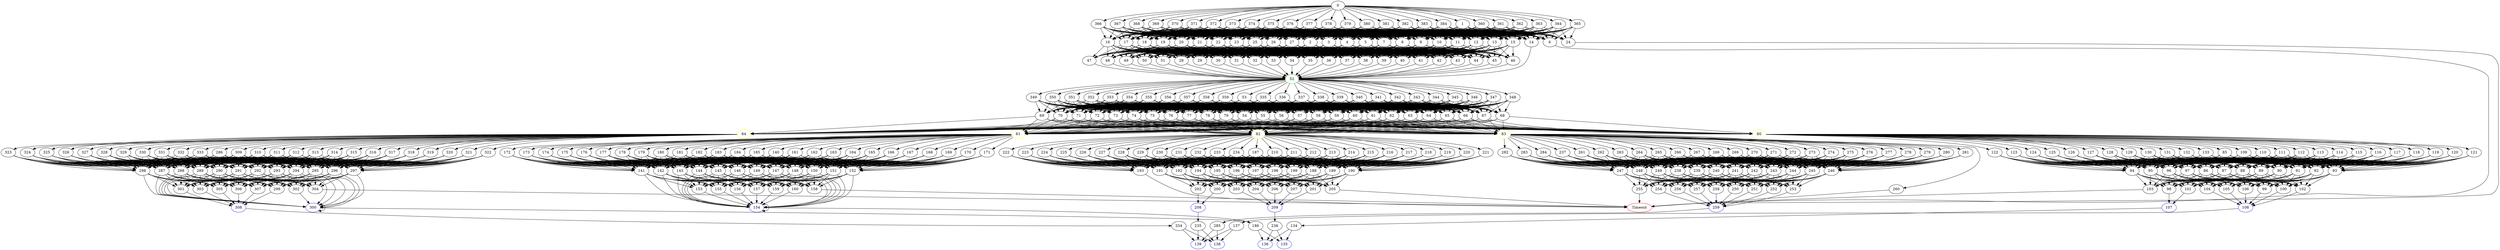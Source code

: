 digraph G {
	0 -> 1;
	0 -> 360;
	0 -> 361;
	0 -> 362;
	0 -> 363;
	0 -> 364;
	0 -> 365;
	0 -> 366;
	0 -> 367;
	0 -> 368;
	0 -> 369;
	0 -> 370;
	0 -> 371;
	0 -> 372;
	0 -> 373;
	0 -> 374;
	0 -> 375;
	0 -> 376;
	0 -> 377;
	0 -> 378;
	0 -> 379;
	0 -> 380;
	0 -> 381;
	0 -> 382;
	0 -> 383;
	0 -> 384;
	1 -> 2;
	1 -> 3;
	1 -> 4;
	1 -> 5;
	1 -> 6;
	1 -> 7;
	1 -> 8;
	1 -> 9;
	1 -> 10;
	1 -> 11;
	1 -> 12;
	1 -> 13;
	1 -> 14;
	1 -> 15;
	1 -> 16;
	1 -> 17;
	1 -> 18;
	1 -> 19;
	1 -> 20;
	1 -> 21;
	1 -> 22;
	1 -> 23;
	1 -> 24;
	1 -> 25;
	1 -> 26;
	1 -> 27;
	2 -> 28;
	2 -> 29;
	2 -> 30;
	2 -> 31;
	2 -> 32;
	2 -> 33;
	2 -> 34;
	2 -> 35;
	2 -> 36;
	2 -> 37;
	2 -> 38;
	2 -> 39;
	2 -> 40;
	2 -> 41;
	2 -> 42;
	2 -> 43;
	2 -> 44;
	2 -> 45;
	2 -> 46;
	2 -> 47;
	2 -> 48;
	2 -> 49;
	2 -> 50;
	2 -> 51;
	3 -> 28;
	3 -> 29;
	3 -> 30;
	3 -> 31;
	3 -> 32;
	3 -> 33;
	3 -> 34;
	3 -> 35;
	3 -> 36;
	3 -> 37;
	3 -> 38;
	3 -> 39;
	3 -> 40;
	3 -> 41;
	3 -> 42;
	3 -> 43;
	3 -> 44;
	3 -> 45;
	3 -> 46;
	3 -> 47;
	3 -> 48;
	3 -> 49;
	3 -> 50;
	3 -> 51;
	4 -> 28;
	4 -> 29;
	4 -> 30;
	4 -> 31;
	4 -> 32;
	4 -> 33;
	4 -> 34;
	4 -> 35;
	4 -> 36;
	4 -> 37;
	4 -> 38;
	4 -> 39;
	4 -> 40;
	4 -> 41;
	4 -> 42;
	4 -> 43;
	4 -> 44;
	4 -> 45;
	4 -> 46;
	4 -> 47;
	4 -> 48;
	4 -> 49;
	4 -> 50;
	4 -> 51;
	5 -> 28;
	5 -> 29;
	5 -> 30;
	5 -> 31;
	5 -> 32;
	5 -> 33;
	5 -> 34;
	5 -> 35;
	5 -> 36;
	5 -> 37;
	5 -> 38;
	5 -> 39;
	5 -> 40;
	5 -> 41;
	5 -> 42;
	5 -> 43;
	5 -> 44;
	5 -> 45;
	5 -> 46;
	5 -> 47;
	5 -> 48;
	5 -> 49;
	5 -> 50;
	5 -> 51;
	6 -> "Timeout";
Timeout [color=red];
	7 -> 28;
	7 -> 29;
	7 -> 30;
	7 -> 31;
	7 -> 32;
	7 -> 33;
	7 -> 34;
	7 -> 35;
	7 -> 36;
	7 -> 37;
	7 -> 38;
	7 -> 39;
	7 -> 40;
	7 -> 41;
	7 -> 42;
	7 -> 43;
	7 -> 44;
	7 -> 45;
	7 -> 46;
	7 -> 47;
	7 -> 48;
	7 -> 49;
	7 -> 50;
	7 -> 51;
	8 -> 28;
	8 -> 29;
	8 -> 30;
	8 -> 31;
	8 -> 32;
	8 -> 33;
	8 -> 34;
	8 -> 35;
	8 -> 36;
	8 -> 37;
	8 -> 38;
	8 -> 39;
	8 -> 40;
	8 -> 41;
	8 -> 42;
	8 -> 43;
	8 -> 44;
	8 -> 45;
	8 -> 46;
	8 -> 47;
	8 -> 48;
	8 -> 49;
	8 -> 50;
	8 -> 51;
	9 -> 28;
	9 -> 29;
	9 -> 30;
	9 -> 31;
	9 -> 32;
	9 -> 33;
	9 -> 34;
	9 -> 35;
	9 -> 36;
	9 -> 37;
	9 -> 38;
	9 -> 39;
	9 -> 40;
	9 -> 41;
	9 -> 42;
	9 -> 43;
	9 -> 44;
	9 -> 45;
	9 -> 46;
	9 -> 47;
	9 -> 48;
	9 -> 49;
	9 -> 50;
	9 -> 51;
	10 -> 28;
	10 -> 29;
	10 -> 30;
	10 -> 31;
	10 -> 32;
	10 -> 33;
	10 -> 34;
	10 -> 35;
	10 -> 36;
	10 -> 37;
	10 -> 38;
	10 -> 39;
	10 -> 40;
	10 -> 41;
	10 -> 42;
	10 -> 43;
	10 -> 44;
	10 -> 45;
	10 -> 46;
	10 -> 47;
	10 -> 48;
	10 -> 49;
	10 -> 50;
	10 -> 51;
	11 -> 28;
	11 -> 29;
	11 -> 30;
	11 -> 31;
	11 -> 32;
	11 -> 33;
	11 -> 34;
	11 -> 35;
	11 -> 36;
	11 -> 37;
	11 -> 38;
	11 -> 39;
	11 -> 40;
	11 -> 41;
	11 -> 42;
	11 -> 43;
	11 -> 44;
	11 -> 45;
	11 -> 46;
	11 -> 47;
	11 -> 48;
	11 -> 49;
	11 -> 50;
	11 -> 51;
	12 -> 28;
	12 -> 29;
	12 -> 30;
	12 -> 31;
	12 -> 32;
	12 -> 33;
	12 -> 34;
	12 -> 35;
	12 -> 36;
	12 -> 37;
	12 -> 38;
	12 -> 39;
	12 -> 40;
	12 -> 41;
	12 -> 42;
	12 -> 43;
	12 -> 44;
	12 -> 45;
	12 -> 46;
	12 -> 47;
	12 -> 48;
	12 -> 49;
	12 -> 50;
	12 -> 51;
	13 -> 28;
	13 -> 29;
	13 -> 30;
	13 -> 31;
	13 -> 32;
	13 -> 33;
	13 -> 34;
	13 -> 35;
	13 -> 36;
	13 -> 37;
	13 -> 38;
	13 -> 39;
	13 -> 40;
	13 -> 41;
	13 -> 42;
	13 -> 43;
	13 -> 44;
	13 -> 45;
	13 -> 46;
	13 -> 47;
	13 -> 48;
	13 -> 49;
	13 -> 50;
	13 -> 51;
	14 -> "52";
52 [color=green];
	15 -> 28;
	15 -> 29;
	15 -> 30;
	15 -> 31;
	15 -> 32;
	15 -> 33;
	15 -> 34;
	15 -> 35;
	15 -> 36;
	15 -> 37;
	15 -> 38;
	15 -> 39;
	15 -> 40;
	15 -> 41;
	15 -> 42;
	15 -> 43;
	15 -> 44;
	15 -> 45;
	15 -> 46;
	15 -> 47;
	15 -> 48;
	15 -> 49;
	15 -> 50;
	15 -> 51;
	16 -> 28;
	16 -> 29;
	16 -> 30;
	16 -> 31;
	16 -> 32;
	16 -> 33;
	16 -> 34;
	16 -> 35;
	16 -> 36;
	16 -> 37;
	16 -> 38;
	16 -> 39;
	16 -> 40;
	16 -> 41;
	16 -> 42;
	16 -> 43;
	16 -> 44;
	16 -> 45;
	16 -> 46;
	16 -> 47;
	16 -> 48;
	16 -> 49;
	16 -> 50;
	16 -> 51;
	17 -> 28;
	17 -> 29;
	17 -> 30;
	17 -> 31;
	17 -> 32;
	17 -> 33;
	17 -> 34;
	17 -> 35;
	17 -> 36;
	17 -> 37;
	17 -> 38;
	17 -> 39;
	17 -> 40;
	17 -> 41;
	17 -> 42;
	17 -> 43;
	17 -> 44;
	17 -> 45;
	17 -> 46;
	17 -> 47;
	17 -> 48;
	17 -> 49;
	17 -> 50;
	17 -> 51;
	18 -> 28;
	18 -> 29;
	18 -> 30;
	18 -> 31;
	18 -> 32;
	18 -> 33;
	18 -> 34;
	18 -> 35;
	18 -> 36;
	18 -> 37;
	18 -> 38;
	18 -> 39;
	18 -> 40;
	18 -> 41;
	18 -> 42;
	18 -> 43;
	18 -> 44;
	18 -> 45;
	18 -> 46;
	18 -> 47;
	18 -> 48;
	18 -> 49;
	18 -> 50;
	18 -> 51;
	19 -> 28;
	19 -> 29;
	19 -> 30;
	19 -> 31;
	19 -> 32;
	19 -> 33;
	19 -> 34;
	19 -> 35;
	19 -> 36;
	19 -> 37;
	19 -> 38;
	19 -> 39;
	19 -> 40;
	19 -> 41;
	19 -> 42;
	19 -> 43;
	19 -> 44;
	19 -> 45;
	19 -> 46;
	19 -> 47;
	19 -> 48;
	19 -> 49;
	19 -> 50;
	19 -> 51;
	20 -> 28;
	20 -> 29;
	20 -> 30;
	20 -> 31;
	20 -> 32;
	20 -> 33;
	20 -> 34;
	20 -> 35;
	20 -> 36;
	20 -> 37;
	20 -> 38;
	20 -> 39;
	20 -> 40;
	20 -> 41;
	20 -> 42;
	20 -> 43;
	20 -> 44;
	20 -> 45;
	20 -> 46;
	20 -> 47;
	20 -> 48;
	20 -> 49;
	20 -> 50;
	20 -> 51;
	21 -> 28;
	21 -> 29;
	21 -> 30;
	21 -> 31;
	21 -> 32;
	21 -> 33;
	21 -> 34;
	21 -> 35;
	21 -> 36;
	21 -> 37;
	21 -> 38;
	21 -> 39;
	21 -> 40;
	21 -> 41;
	21 -> 42;
	21 -> 43;
	21 -> 44;
	21 -> 45;
	21 -> 46;
	21 -> 47;
	21 -> 48;
	21 -> 49;
	21 -> 50;
	21 -> 51;
	22 -> 28;
	22 -> 29;
	22 -> 30;
	22 -> 31;
	22 -> 32;
	22 -> 33;
	22 -> 34;
	22 -> 35;
	22 -> 36;
	22 -> 37;
	22 -> 38;
	22 -> 39;
	22 -> 40;
	22 -> 41;
	22 -> 42;
	22 -> 43;
	22 -> 44;
	22 -> 45;
	22 -> 46;
	22 -> 47;
	22 -> 48;
	22 -> 49;
	22 -> 50;
	22 -> 51;
	23 -> 28;
	23 -> 29;
	23 -> 30;
	23 -> 31;
	23 -> 32;
	23 -> 33;
	23 -> 34;
	23 -> 35;
	23 -> 36;
	23 -> 37;
	23 -> 38;
	23 -> 39;
	23 -> 40;
	23 -> 41;
	23 -> 42;
	23 -> 43;
	23 -> 44;
	23 -> 45;
	23 -> 46;
	23 -> 47;
	23 -> 48;
	23 -> 49;
	23 -> 50;
	23 -> 51;
	24 -> "Timeout";
Timeout [color=red];
	25 -> 28;
	25 -> 29;
	25 -> 30;
	25 -> 31;
	25 -> 32;
	25 -> 33;
	25 -> 34;
	25 -> 35;
	25 -> 36;
	25 -> 37;
	25 -> 38;
	25 -> 39;
	25 -> 40;
	25 -> 41;
	25 -> 42;
	25 -> 43;
	25 -> 44;
	25 -> 45;
	25 -> 46;
	25 -> 47;
	25 -> 48;
	25 -> 49;
	25 -> 50;
	25 -> 51;
	26 -> 28;
	26 -> 29;
	26 -> 30;
	26 -> 31;
	26 -> 32;
	26 -> 33;
	26 -> 34;
	26 -> 35;
	26 -> 36;
	26 -> 37;
	26 -> 38;
	26 -> 39;
	26 -> 40;
	26 -> 41;
	26 -> 42;
	26 -> 43;
	26 -> 44;
	26 -> 45;
	26 -> 46;
	26 -> 47;
	26 -> 48;
	26 -> 49;
	26 -> 50;
	26 -> 51;
	27 -> 28;
	27 -> 29;
	27 -> 30;
	27 -> 31;
	27 -> 32;
	27 -> 33;
	27 -> 34;
	27 -> 35;
	27 -> 36;
	27 -> 37;
	27 -> 38;
	27 -> 39;
	27 -> 40;
	27 -> 41;
	27 -> 42;
	27 -> 43;
	27 -> 44;
	27 -> 45;
	27 -> 46;
	27 -> 47;
	27 -> 48;
	27 -> 49;
	27 -> 50;
	27 -> 51;
	28 -> "52";
52 [color=green];
	29 -> "52";
52 [color=green];
	30 -> "52";
52 [color=green];
	31 -> "52";
52 [color=green];
	32 -> "52";
52 [color=green];
	33 -> "52";
52 [color=green];
	34 -> "52";
52 [color=green];
	35 -> "52";
52 [color=green];
	36 -> "52";
52 [color=green];
	37 -> "52";
52 [color=green];
	38 -> "52";
52 [color=green];
	39 -> "52";
52 [color=green];
	40 -> "52";
52 [color=green];
	41 -> "52";
52 [color=green];
	42 -> "52";
52 [color=green];
	43 -> "52";
52 [color=green];
	44 -> "52";
52 [color=green];
	45 -> "52";
52 [color=green];
	46 -> "52";
52 [color=green];
	47 -> "52";
52 [color=green];
	48 -> "52";
52 [color=green];
	49 -> "52";
52 [color=green];
	50 -> "52";
52 [color=green];
	51 -> "52";
52 [color=green];
	52 -> 53;
	52 -> 335;
	52 -> 336;
	52 -> 337;
	52 -> 338;
	52 -> 339;
	52 -> 340;
	52 -> 341;
	52 -> 342;
	52 -> 343;
	52 -> 344;
	52 -> 345;
	52 -> 346;
	52 -> 347;
	52 -> 348;
	52 -> 349;
	52 -> 350;
	52 -> 351;
	52 -> 352;
	52 -> 353;
	52 -> 354;
	52 -> 355;
	52 -> 356;
	52 -> 357;
	52 -> 358;
	52 -> 359;
	53 -> 54;
	53 -> 55;
	53 -> 56;
	53 -> 57;
	53 -> 58;
	53 -> 59;
	53 -> 60;
	53 -> 61;
	53 -> 62;
	53 -> 63;
	53 -> 64;
	53 -> 65;
	53 -> 66;
	53 -> 67;
	53 -> 68;
	53 -> 69;
	53 -> 70;
	53 -> 71;
	53 -> 72;
	53 -> 73;
	53 -> 74;
	53 -> 75;
	53 -> 76;
	53 -> 77;
	53 -> 78;
	53 -> 79;
	54 -> "80";
80 [color=yellow];
	54 -> "81";
81 [color=yellow];
	54 -> "82";
82 [color=yellow];
	54 -> "83";
83 [color=yellow];
	54 -> "84";
84 [color=yellow];
	55 -> "80";
80 [color=yellow];
	55 -> "81";
81 [color=yellow];
	55 -> "82";
82 [color=yellow];
	55 -> "83";
83 [color=yellow];
	55 -> "84";
84 [color=yellow];
	56 -> "80";
80 [color=yellow];
	56 -> "81";
81 [color=yellow];
	56 -> "82";
82 [color=yellow];
	56 -> "83";
83 [color=yellow];
	56 -> "84";
84 [color=yellow];
	57 -> "80";
80 [color=yellow];
	57 -> "81";
81 [color=yellow];
	57 -> "82";
82 [color=yellow];
	57 -> "83";
83 [color=yellow];
	57 -> "84";
84 [color=yellow];
	58 -> "80";
80 [color=yellow];
	58 -> "81";
81 [color=yellow];
	58 -> "82";
82 [color=yellow];
	58 -> "83";
83 [color=yellow];
	58 -> "84";
84 [color=yellow];
	59 -> "80";
80 [color=yellow];
	59 -> "81";
81 [color=yellow];
	59 -> "82";
82 [color=yellow];
	59 -> "83";
83 [color=yellow];
	59 -> "84";
84 [color=yellow];
	60 -> "80";
80 [color=yellow];
	60 -> "81";
81 [color=yellow];
	60 -> "82";
82 [color=yellow];
	60 -> "83";
83 [color=yellow];
	60 -> "84";
84 [color=yellow];
	61 -> "80";
80 [color=yellow];
	61 -> "81";
81 [color=yellow];
	61 -> "82";
82 [color=yellow];
	61 -> "83";
83 [color=yellow];
	61 -> "84";
84 [color=yellow];
	62 -> "80";
80 [color=yellow];
	62 -> "81";
81 [color=yellow];
	62 -> "82";
82 [color=yellow];
	62 -> "83";
83 [color=yellow];
	62 -> "84";
84 [color=yellow];
	63 -> "80";
80 [color=yellow];
	63 -> "81";
81 [color=yellow];
	63 -> "82";
82 [color=yellow];
	63 -> "83";
83 [color=yellow];
	63 -> "84";
84 [color=yellow];
	64 -> "80";
80 [color=yellow];
	64 -> "81";
81 [color=yellow];
	64 -> "82";
82 [color=yellow];
	64 -> "83";
83 [color=yellow];
	64 -> "84";
84 [color=yellow];
	65 -> "80";
80 [color=yellow];
	65 -> "81";
81 [color=yellow];
	65 -> "82";
82 [color=yellow];
	65 -> "83";
83 [color=yellow];
	65 -> "84";
84 [color=yellow];
	66 -> "80";
80 [color=yellow];
	66 -> "81";
81 [color=yellow];
	66 -> "82";
82 [color=yellow];
	66 -> "83";
83 [color=yellow];
	66 -> "84";
84 [color=yellow];
	67 -> "80";
80 [color=yellow];
	67 -> "81";
81 [color=yellow];
	67 -> "82";
82 [color=yellow];
	67 -> "83";
83 [color=yellow];
	67 -> "84";
84 [color=yellow];
	68 -> "80";
80 [color=yellow];
	68 -> "81";
81 [color=yellow];
	68 -> "82";
82 [color=yellow];
	68 -> "83";
83 [color=yellow];
	68 -> "84";
84 [color=yellow];
	69 -> "80";
80 [color=yellow];
	69 -> "81";
81 [color=yellow];
	69 -> "82";
82 [color=yellow];
	69 -> "83";
83 [color=yellow];
	69 -> "84";
84 [color=yellow];
	70 -> "80";
80 [color=yellow];
	70 -> "81";
81 [color=yellow];
	70 -> "82";
82 [color=yellow];
	70 -> "83";
83 [color=yellow];
	70 -> "84";
84 [color=yellow];
	71 -> "80";
80 [color=yellow];
	71 -> "81";
81 [color=yellow];
	71 -> "82";
82 [color=yellow];
	71 -> "83";
83 [color=yellow];
	71 -> "84";
84 [color=yellow];
	72 -> "80";
80 [color=yellow];
	72 -> "81";
81 [color=yellow];
	72 -> "82";
82 [color=yellow];
	72 -> "83";
83 [color=yellow];
	72 -> "84";
84 [color=yellow];
	73 -> "80";
80 [color=yellow];
	73 -> "81";
81 [color=yellow];
	73 -> "82";
82 [color=yellow];
	73 -> "83";
83 [color=yellow];
	73 -> "84";
84 [color=yellow];
	74 -> "80";
80 [color=yellow];
	74 -> "81";
81 [color=yellow];
	74 -> "82";
82 [color=yellow];
	74 -> "83";
83 [color=yellow];
	74 -> "84";
84 [color=yellow];
	75 -> "80";
80 [color=yellow];
	75 -> "81";
81 [color=yellow];
	75 -> "82";
82 [color=yellow];
	75 -> "83";
83 [color=yellow];
	75 -> "84";
84 [color=yellow];
	76 -> "80";
80 [color=yellow];
	76 -> "81";
81 [color=yellow];
	76 -> "82";
82 [color=yellow];
	76 -> "83";
83 [color=yellow];
	76 -> "84";
84 [color=yellow];
	77 -> "80";
80 [color=yellow];
	77 -> "81";
81 [color=yellow];
	77 -> "82";
82 [color=yellow];
	77 -> "83";
83 [color=yellow];
	77 -> "84";
84 [color=yellow];
	78 -> "80";
80 [color=yellow];
	78 -> "81";
81 [color=yellow];
	78 -> "82";
82 [color=yellow];
	78 -> "83";
83 [color=yellow];
	78 -> "84";
84 [color=yellow];
	79 -> "80";
80 [color=yellow];
	79 -> "81";
81 [color=yellow];
	79 -> "82";
82 [color=yellow];
	79 -> "83";
83 [color=yellow];
	79 -> "84";
84 [color=yellow];
	80 -> 85;
	80 -> 109;
	80 -> 110;
	80 -> 111;
	80 -> 112;
	80 -> 113;
	80 -> 114;
	80 -> 115;
	80 -> 116;
	80 -> 117;
	80 -> 118;
	80 -> 119;
	80 -> 120;
	80 -> 121;
	80 -> 122;
	80 -> 123;
	80 -> 124;
	80 -> 125;
	80 -> 126;
	80 -> 127;
	80 -> 128;
	80 -> 129;
	80 -> 130;
	80 -> 131;
	80 -> 132;
	80 -> 133;
	81 -> 140;
	81 -> 161;
	81 -> 162;
	81 -> 163;
	81 -> 164;
	81 -> 165;
	81 -> 166;
	81 -> 167;
	81 -> 168;
	81 -> 169;
	81 -> 170;
	81 -> 171;
	81 -> 172;
	81 -> 173;
	81 -> 174;
	81 -> 175;
	81 -> 176;
	81 -> 177;
	81 -> 178;
	81 -> 179;
	81 -> 180;
	81 -> 181;
	81 -> 182;
	81 -> 183;
	81 -> 184;
	81 -> 185;
	82 -> 187;
	82 -> 210;
	82 -> 211;
	82 -> 212;
	82 -> 213;
	82 -> 214;
	82 -> 215;
	82 -> 216;
	82 -> 217;
	82 -> 218;
	82 -> 219;
	82 -> 220;
	82 -> 221;
	82 -> 222;
	82 -> 223;
	82 -> 224;
	82 -> 225;
	82 -> 226;
	82 -> 227;
	82 -> 228;
	82 -> 229;
	82 -> 230;
	82 -> 231;
	82 -> 232;
	82 -> 233;
	82 -> 234;
	83 -> 237;
	83 -> 260;
	83 -> 261;
	83 -> 262;
	83 -> 263;
	83 -> 264;
	83 -> 265;
	83 -> 266;
	83 -> 267;
	83 -> 268;
	83 -> 269;
	83 -> 270;
	83 -> 271;
	83 -> 272;
	83 -> 273;
	83 -> 274;
	83 -> 275;
	83 -> 276;
	83 -> 277;
	83 -> 278;
	83 -> 279;
	83 -> 280;
	83 -> 281;
	83 -> 282;
	83 -> 283;
	83 -> 284;
	84 -> 286;
	84 -> 309;
	84 -> 310;
	84 -> 311;
	84 -> 312;
	84 -> 313;
	84 -> 314;
	84 -> 315;
	84 -> 316;
	84 -> 317;
	84 -> 318;
	84 -> 319;
	84 -> 320;
	84 -> 321;
	84 -> 322;
	84 -> 323;
	84 -> 324;
	84 -> 325;
	84 -> 326;
	84 -> 327;
	84 -> 328;
	84 -> 329;
	84 -> 330;
	84 -> 331;
	84 -> 332;
	84 -> 333;
	85 -> 86;
	85 -> 87;
	85 -> 88;
	85 -> 89;
	85 -> 90;
	85 -> 91;
	85 -> 92;
	85 -> 93;
	85 -> 94;
	85 -> 95;
	85 -> 96;
	85 -> 97;
	86 -> 98;
	86 -> 99;
	86 -> 100;
	86 -> 101;
	86 -> 102;
	86 -> 103;
	86 -> 104;
	86 -> 105;
	86 -> 106;
	87 -> 98;
	87 -> 99;
	87 -> 100;
	87 -> 101;
	87 -> 102;
	87 -> 103;
	87 -> 104;
	87 -> 105;
	87 -> 106;
	88 -> 98;
	88 -> 99;
	88 -> 100;
	88 -> 101;
	88 -> 102;
	88 -> 103;
	88 -> 104;
	88 -> 105;
	88 -> 106;
	89 -> 98;
	89 -> 99;
	89 -> 100;
	89 -> 101;
	89 -> 102;
	89 -> 103;
	89 -> 104;
	89 -> 105;
	89 -> 106;
	90 -> 98;
	90 -> 99;
	90 -> 100;
	90 -> 101;
	90 -> 102;
	90 -> 103;
	90 -> 104;
	90 -> 105;
	90 -> 106;
	91 -> 98;
	91 -> 99;
	91 -> 100;
	91 -> 101;
	91 -> 102;
	91 -> 103;
	91 -> 104;
	91 -> 105;
	91 -> 106;
	92 -> 98;
	92 -> 99;
	92 -> 100;
	92 -> 101;
	92 -> 102;
	92 -> 103;
	92 -> 104;
	92 -> 105;
	92 -> 106;
	93 -> 98;
	93 -> 99;
	93 -> 100;
	93 -> 101;
	93 -> 102;
	93 -> 103;
	93 -> 104;
	93 -> 105;
	93 -> 106;
	94 -> 98;
	94 -> 99;
	94 -> 100;
	94 -> 101;
	94 -> 102;
	94 -> 103;
	94 -> 104;
	94 -> 105;
	94 -> 106;
	95 -> 98;
	95 -> 99;
	95 -> 100;
	95 -> 101;
	95 -> 102;
	95 -> 103;
	95 -> 104;
	95 -> 105;
	95 -> 106;
	96 -> 98;
	96 -> 99;
	96 -> 100;
	96 -> 101;
	96 -> 102;
	96 -> 103;
	96 -> 104;
	96 -> 105;
	96 -> 106;
	97 -> 98;
	97 -> 99;
	97 -> 100;
	97 -> 101;
	97 -> 102;
	97 -> 103;
	97 -> 104;
	97 -> 105;
	97 -> 106;
	98 -> "107";
107 [color=blue];
	99 -> "108";
108 [color=blue];
	100 -> "108";
108 [color=blue];
	101 -> "107";
107 [color=blue];
	102 -> "108";
108 [color=blue];
	103 -> "Timeout";
Timeout [color=red];
	104 -> "108";
108 [color=blue];
	105 -> "108";
108 [color=blue];
	106 -> "108";
108 [color=blue];
	107 -> 134;
	108 -> 137;
	109 -> 86;
	109 -> 87;
	109 -> 88;
	109 -> 89;
	109 -> 90;
	109 -> 91;
	109 -> 92;
	109 -> 93;
	109 -> 94;
	109 -> 95;
	109 -> 96;
	109 -> 97;
	110 -> 86;
	110 -> 87;
	110 -> 88;
	110 -> 89;
	110 -> 90;
	110 -> 91;
	110 -> 92;
	110 -> 93;
	110 -> 94;
	110 -> 95;
	110 -> 96;
	110 -> 97;
	111 -> 86;
	111 -> 87;
	111 -> 88;
	111 -> 89;
	111 -> 90;
	111 -> 91;
	111 -> 92;
	111 -> 93;
	111 -> 94;
	111 -> 95;
	111 -> 96;
	111 -> 97;
	112 -> 86;
	112 -> 87;
	112 -> 88;
	112 -> 89;
	112 -> 90;
	112 -> 91;
	112 -> 92;
	112 -> 93;
	112 -> 94;
	112 -> 95;
	112 -> 96;
	112 -> 97;
	113 -> 86;
	113 -> 87;
	113 -> 88;
	113 -> 89;
	113 -> 90;
	113 -> 91;
	113 -> 92;
	113 -> 93;
	113 -> 94;
	113 -> 95;
	113 -> 96;
	113 -> 97;
	114 -> 86;
	114 -> 87;
	114 -> 88;
	114 -> 89;
	114 -> 90;
	114 -> 91;
	114 -> 92;
	114 -> 93;
	114 -> 94;
	114 -> 95;
	114 -> 96;
	114 -> 97;
	115 -> 86;
	115 -> 87;
	115 -> 88;
	115 -> 89;
	115 -> 90;
	115 -> 91;
	115 -> 92;
	115 -> 93;
	115 -> 94;
	115 -> 95;
	115 -> 96;
	115 -> 97;
	116 -> 86;
	116 -> 87;
	116 -> 88;
	116 -> 89;
	116 -> 90;
	116 -> 91;
	116 -> 92;
	116 -> 93;
	116 -> 94;
	116 -> 95;
	116 -> 96;
	116 -> 97;
	117 -> 86;
	117 -> 87;
	117 -> 88;
	117 -> 89;
	117 -> 90;
	117 -> 91;
	117 -> 92;
	117 -> 93;
	117 -> 94;
	117 -> 95;
	117 -> 96;
	117 -> 97;
	118 -> 86;
	118 -> 87;
	118 -> 88;
	118 -> 89;
	118 -> 90;
	118 -> 91;
	118 -> 92;
	118 -> 93;
	118 -> 94;
	118 -> 95;
	118 -> 96;
	118 -> 97;
	119 -> 86;
	119 -> 87;
	119 -> 88;
	119 -> 89;
	119 -> 90;
	119 -> 91;
	119 -> 92;
	119 -> 93;
	119 -> 94;
	119 -> 95;
	119 -> 96;
	119 -> 97;
	120 -> 86;
	120 -> 87;
	120 -> 88;
	120 -> 89;
	120 -> 90;
	120 -> 91;
	120 -> 92;
	120 -> 93;
	120 -> 94;
	120 -> 95;
	120 -> 96;
	120 -> 97;
	121 -> 86;
	121 -> 87;
	121 -> 88;
	121 -> 89;
	121 -> 90;
	121 -> 91;
	121 -> 92;
	121 -> 93;
	121 -> 94;
	121 -> 95;
	121 -> 96;
	121 -> 97;
	122 -> 86;
	122 -> 87;
	122 -> 88;
	122 -> 89;
	122 -> 90;
	122 -> 91;
	122 -> 92;
	122 -> 93;
	122 -> 94;
	122 -> 95;
	122 -> 96;
	122 -> 97;
	123 -> 86;
	123 -> 87;
	123 -> 88;
	123 -> 89;
	123 -> 90;
	123 -> 91;
	123 -> 92;
	123 -> 93;
	123 -> 94;
	123 -> 95;
	123 -> 96;
	123 -> 97;
	124 -> 86;
	124 -> 87;
	124 -> 88;
	124 -> 89;
	124 -> 90;
	124 -> 91;
	124 -> 92;
	124 -> 93;
	124 -> 94;
	124 -> 95;
	124 -> 96;
	124 -> 97;
	125 -> 86;
	125 -> 87;
	125 -> 88;
	125 -> 89;
	125 -> 90;
	125 -> 91;
	125 -> 92;
	125 -> 93;
	125 -> 94;
	125 -> 95;
	125 -> 96;
	125 -> 97;
	126 -> 86;
	126 -> 87;
	126 -> 88;
	126 -> 89;
	126 -> 90;
	126 -> 91;
	126 -> 92;
	126 -> 93;
	126 -> 94;
	126 -> 95;
	126 -> 96;
	126 -> 97;
	127 -> 86;
	127 -> 87;
	127 -> 88;
	127 -> 89;
	127 -> 90;
	127 -> 91;
	127 -> 92;
	127 -> 93;
	127 -> 94;
	127 -> 95;
	127 -> 96;
	127 -> 97;
	128 -> 86;
	128 -> 87;
	128 -> 88;
	128 -> 89;
	128 -> 90;
	128 -> 91;
	128 -> 92;
	128 -> 93;
	128 -> 94;
	128 -> 95;
	128 -> 96;
	128 -> 97;
	129 -> 86;
	129 -> 87;
	129 -> 88;
	129 -> 89;
	129 -> 90;
	129 -> 91;
	129 -> 92;
	129 -> 93;
	129 -> 94;
	129 -> 95;
	129 -> 96;
	129 -> 97;
	130 -> 86;
	130 -> 87;
	130 -> 88;
	130 -> 89;
	130 -> 90;
	130 -> 91;
	130 -> 92;
	130 -> 93;
	130 -> 94;
	130 -> 95;
	130 -> 96;
	130 -> 97;
	131 -> 86;
	131 -> 87;
	131 -> 88;
	131 -> 89;
	131 -> 90;
	131 -> 91;
	131 -> 92;
	131 -> 93;
	131 -> 94;
	131 -> 95;
	131 -> 96;
	131 -> 97;
	132 -> 86;
	132 -> 87;
	132 -> 88;
	132 -> 89;
	132 -> 90;
	132 -> 91;
	132 -> 92;
	132 -> 93;
	132 -> 94;
	132 -> 95;
	132 -> 96;
	132 -> 97;
	133 -> 86;
	133 -> 87;
	133 -> 88;
	133 -> 89;
	133 -> 90;
	133 -> 91;
	133 -> 92;
	133 -> 93;
	133 -> 94;
	133 -> 95;
	133 -> 96;
	133 -> 97;
	134 -> "135";
135 [color=blue];
	134 -> "136";
136 [color=blue];
	137 -> "138";
138 [color=blue];
	137 -> "139";
139 [color=blue];
	140 -> 141;
	140 -> 142;
	140 -> 143;
	140 -> 144;
	140 -> 145;
	140 -> 146;
	140 -> 147;
	140 -> 148;
	140 -> 149;
	140 -> 150;
	140 -> 151;
	140 -> 152;
	141 -> 153;
	141 -> "154";
154 [color=blue];
	141 -> 155;
	141 -> 156;
	141 -> 157;
	141 -> 158;
	141 -> 159;
	141 -> 160;
	142 -> 153;
	142 -> "154";
154 [color=blue];
	142 -> 155;
	142 -> 156;
	142 -> 157;
	142 -> 158;
	142 -> 159;
	142 -> 160;
	143 -> 153;
	143 -> "154";
154 [color=blue];
	143 -> 155;
	143 -> 156;
	143 -> 157;
	143 -> 158;
	143 -> 159;
	143 -> 160;
	144 -> 153;
	144 -> "154";
154 [color=blue];
	144 -> 155;
	144 -> 156;
	144 -> 157;
	144 -> 158;
	144 -> 159;
	144 -> 160;
	145 -> 153;
	145 -> "154";
154 [color=blue];
	145 -> 155;
	145 -> 156;
	145 -> 157;
	145 -> 158;
	145 -> 159;
	145 -> 160;
	146 -> 153;
	146 -> "154";
154 [color=blue];
	146 -> 155;
	146 -> 156;
	146 -> 157;
	146 -> 158;
	146 -> 159;
	146 -> 160;
	147 -> 153;
	147 -> "154";
154 [color=blue];
	147 -> 155;
	147 -> 156;
	147 -> 157;
	147 -> 158;
	147 -> 159;
	147 -> 160;
	148 -> 153;
	148 -> "154";
154 [color=blue];
	148 -> 155;
	148 -> 156;
	148 -> 157;
	148 -> 158;
	148 -> 159;
	148 -> 160;
	149 -> 153;
	149 -> "154";
154 [color=blue];
	149 -> 155;
	149 -> 156;
	149 -> 157;
	149 -> 158;
	149 -> 159;
	149 -> 160;
	150 -> 153;
	150 -> "154";
154 [color=blue];
	150 -> 155;
	150 -> 156;
	150 -> 157;
	150 -> 158;
	150 -> 159;
	150 -> 160;
	151 -> 153;
	151 -> "154";
154 [color=blue];
	151 -> 155;
	151 -> 156;
	151 -> 157;
	151 -> 158;
	151 -> 159;
	151 -> 160;
	152 -> 153;
	152 -> "154";
154 [color=blue];
	152 -> 155;
	152 -> 156;
	152 -> 157;
	152 -> 158;
	152 -> 159;
	152 -> 160;
	153 -> "154";
154 [color=blue];
	154 -> "154";
154 [color=blue];
	154 -> 186;
	155 -> "154";
154 [color=blue];
	156 -> "154";
154 [color=blue];
	157 -> "154";
154 [color=blue];
	158 -> "Timeout";
Timeout [color=red];
	159 -> "154";
154 [color=blue];
	160 -> "154";
154 [color=blue];
	161 -> 141;
	161 -> 142;
	161 -> 143;
	161 -> 144;
	161 -> 145;
	161 -> 146;
	161 -> 147;
	161 -> 148;
	161 -> 149;
	161 -> 150;
	161 -> 151;
	161 -> 152;
	162 -> 141;
	162 -> 142;
	162 -> 143;
	162 -> 144;
	162 -> 145;
	162 -> 146;
	162 -> 147;
	162 -> 148;
	162 -> 149;
	162 -> 150;
	162 -> 151;
	162 -> 152;
	163 -> 141;
	163 -> 142;
	163 -> 143;
	163 -> 144;
	163 -> 145;
	163 -> 146;
	163 -> 147;
	163 -> 148;
	163 -> 149;
	163 -> 150;
	163 -> 151;
	163 -> 152;
	164 -> 141;
	164 -> 142;
	164 -> 143;
	164 -> 144;
	164 -> 145;
	164 -> 146;
	164 -> 147;
	164 -> 148;
	164 -> 149;
	164 -> 150;
	164 -> 151;
	164 -> 152;
	165 -> 141;
	165 -> 142;
	165 -> 143;
	165 -> 144;
	165 -> 145;
	165 -> 146;
	165 -> 147;
	165 -> 148;
	165 -> 149;
	165 -> 150;
	165 -> 151;
	165 -> 152;
	166 -> 141;
	166 -> 142;
	166 -> 143;
	166 -> 144;
	166 -> 145;
	166 -> 146;
	166 -> 147;
	166 -> 148;
	166 -> 149;
	166 -> 150;
	166 -> 151;
	166 -> 152;
	167 -> 141;
	167 -> 142;
	167 -> 143;
	167 -> 144;
	167 -> 145;
	167 -> 146;
	167 -> 147;
	167 -> 148;
	167 -> 149;
	167 -> 150;
	167 -> 151;
	167 -> 152;
	168 -> 141;
	168 -> 142;
	168 -> 143;
	168 -> 144;
	168 -> 145;
	168 -> 146;
	168 -> 147;
	168 -> 148;
	168 -> 149;
	168 -> 150;
	168 -> 151;
	168 -> 152;
	169 -> 141;
	169 -> 142;
	169 -> 143;
	169 -> 144;
	169 -> 145;
	169 -> 146;
	169 -> 147;
	169 -> 148;
	169 -> 149;
	169 -> 150;
	169 -> 151;
	169 -> 152;
	170 -> 141;
	170 -> 142;
	170 -> 143;
	170 -> 144;
	170 -> 145;
	170 -> 146;
	170 -> 147;
	170 -> 148;
	170 -> 149;
	170 -> 150;
	170 -> 151;
	170 -> 152;
	171 -> 141;
	171 -> 142;
	171 -> 143;
	171 -> 144;
	171 -> 145;
	171 -> 146;
	171 -> 147;
	171 -> 148;
	171 -> 149;
	171 -> 150;
	171 -> 151;
	171 -> 152;
	172 -> 141;
	172 -> 142;
	172 -> 143;
	172 -> 144;
	172 -> 145;
	172 -> 146;
	172 -> 147;
	172 -> 148;
	172 -> 149;
	172 -> 150;
	172 -> 151;
	172 -> 152;
	173 -> 141;
	173 -> 142;
	173 -> 143;
	173 -> 144;
	173 -> 145;
	173 -> 146;
	173 -> 147;
	173 -> 148;
	173 -> 149;
	173 -> 150;
	173 -> 151;
	173 -> 152;
	174 -> 141;
	174 -> 142;
	174 -> 143;
	174 -> 144;
	174 -> 145;
	174 -> 146;
	174 -> 147;
	174 -> 148;
	174 -> 149;
	174 -> 150;
	174 -> 151;
	174 -> 152;
	175 -> 141;
	175 -> 142;
	175 -> 143;
	175 -> 144;
	175 -> 145;
	175 -> 146;
	175 -> 147;
	175 -> 148;
	175 -> 149;
	175 -> 150;
	175 -> 151;
	175 -> 152;
	176 -> 141;
	176 -> 142;
	176 -> 143;
	176 -> 144;
	176 -> 145;
	176 -> 146;
	176 -> 147;
	176 -> 148;
	176 -> 149;
	176 -> 150;
	176 -> 151;
	176 -> 152;
	177 -> 141;
	177 -> 142;
	177 -> 143;
	177 -> 144;
	177 -> 145;
	177 -> 146;
	177 -> 147;
	177 -> 148;
	177 -> 149;
	177 -> 150;
	177 -> 151;
	177 -> 152;
	178 -> 141;
	178 -> 142;
	178 -> 143;
	178 -> 144;
	178 -> 145;
	178 -> 146;
	178 -> 147;
	178 -> 148;
	178 -> 149;
	178 -> 150;
	178 -> 151;
	178 -> 152;
	179 -> 141;
	179 -> 142;
	179 -> 143;
	179 -> 144;
	179 -> 145;
	179 -> 146;
	179 -> 147;
	179 -> 148;
	179 -> 149;
	179 -> 150;
	179 -> 151;
	179 -> 152;
	180 -> 141;
	180 -> 142;
	180 -> 143;
	180 -> 144;
	180 -> 145;
	180 -> 146;
	180 -> 147;
	180 -> 148;
	180 -> 149;
	180 -> 150;
	180 -> 151;
	180 -> 152;
	181 -> 141;
	181 -> 142;
	181 -> 143;
	181 -> 144;
	181 -> 145;
	181 -> 146;
	181 -> 147;
	181 -> 148;
	181 -> 149;
	181 -> 150;
	181 -> 151;
	181 -> 152;
	182 -> 141;
	182 -> 142;
	182 -> 143;
	182 -> 144;
	182 -> 145;
	182 -> 146;
	182 -> 147;
	182 -> 148;
	182 -> 149;
	182 -> 150;
	182 -> 151;
	182 -> 152;
	183 -> 141;
	183 -> 142;
	183 -> 143;
	183 -> 144;
	183 -> 145;
	183 -> 146;
	183 -> 147;
	183 -> 148;
	183 -> 149;
	183 -> 150;
	183 -> 151;
	183 -> 152;
	184 -> 141;
	184 -> 142;
	184 -> 143;
	184 -> 144;
	184 -> 145;
	184 -> 146;
	184 -> 147;
	184 -> 148;
	184 -> 149;
	184 -> 150;
	184 -> 151;
	184 -> 152;
	185 -> 141;
	185 -> 142;
	185 -> 143;
	185 -> 144;
	185 -> 145;
	185 -> 146;
	185 -> 147;
	185 -> 148;
	185 -> 149;
	185 -> 150;
	185 -> 151;
	185 -> 152;
	186 -> "135";
135 [color=blue];
	186 -> "136";
136 [color=blue];
	187 -> 188;
	187 -> 189;
	187 -> 190;
	187 -> 191;
	187 -> 192;
	187 -> 193;
	187 -> 194;
	187 -> 195;
	187 -> 196;
	187 -> 197;
	187 -> 198;
	187 -> 199;
	188 -> 200;
	188 -> 201;
	188 -> 202;
	188 -> 203;
	188 -> 204;
	188 -> 205;
	188 -> 206;
	188 -> 207;
	189 -> 200;
	189 -> 201;
	189 -> 202;
	189 -> 203;
	189 -> 204;
	189 -> 205;
	189 -> 206;
	189 -> 207;
	190 -> 200;
	190 -> 201;
	190 -> 202;
	190 -> 203;
	190 -> 204;
	190 -> 205;
	190 -> 206;
	190 -> 207;
	191 -> 200;
	191 -> 201;
	191 -> 202;
	191 -> 203;
	191 -> 204;
	191 -> 205;
	191 -> 206;
	191 -> 207;
	192 -> 200;
	192 -> 201;
	192 -> 202;
	192 -> 203;
	192 -> 204;
	192 -> 205;
	192 -> 206;
	192 -> 207;
	193 -> "Timeout";
Timeout [color=red];
	194 -> 200;
	194 -> 201;
	194 -> 202;
	194 -> 203;
	194 -> 204;
	194 -> 205;
	194 -> 206;
	194 -> 207;
	195 -> 200;
	195 -> 201;
	195 -> 202;
	195 -> 203;
	195 -> 204;
	195 -> 205;
	195 -> 206;
	195 -> 207;
	196 -> 200;
	196 -> 201;
	196 -> 202;
	196 -> 203;
	196 -> 204;
	196 -> 205;
	196 -> 206;
	196 -> 207;
	197 -> 200;
	197 -> 201;
	197 -> 202;
	197 -> 203;
	197 -> 204;
	197 -> 205;
	197 -> 206;
	197 -> 207;
	198 -> 200;
	198 -> 201;
	198 -> 202;
	198 -> 203;
	198 -> 204;
	198 -> 205;
	198 -> 206;
	198 -> 207;
	199 -> 200;
	199 -> 201;
	199 -> 202;
	199 -> 203;
	199 -> 204;
	199 -> 205;
	199 -> 206;
	199 -> 207;
	200 -> "208";
208 [color=blue];
	201 -> "209";
209 [color=blue];
	202 -> "208";
208 [color=blue];
	203 -> "209";
209 [color=blue];
	204 -> "209";
209 [color=blue];
	205 -> "Timeout";
Timeout [color=red];
	206 -> "209";
209 [color=blue];
	207 -> "209";
209 [color=blue];
	208 -> 235;
	209 -> 236;
	210 -> 188;
	210 -> 189;
	210 -> 190;
	210 -> 191;
	210 -> 192;
	210 -> 193;
	210 -> 194;
	210 -> 195;
	210 -> 196;
	210 -> 197;
	210 -> 198;
	210 -> 199;
	211 -> 188;
	211 -> 189;
	211 -> 190;
	211 -> 191;
	211 -> 192;
	211 -> 193;
	211 -> 194;
	211 -> 195;
	211 -> 196;
	211 -> 197;
	211 -> 198;
	211 -> 199;
	212 -> 188;
	212 -> 189;
	212 -> 190;
	212 -> 191;
	212 -> 192;
	212 -> 193;
	212 -> 194;
	212 -> 195;
	212 -> 196;
	212 -> 197;
	212 -> 198;
	212 -> 199;
	213 -> 188;
	213 -> 189;
	213 -> 190;
	213 -> 191;
	213 -> 192;
	213 -> 193;
	213 -> 194;
	213 -> 195;
	213 -> 196;
	213 -> 197;
	213 -> 198;
	213 -> 199;
	214 -> 188;
	214 -> 189;
	214 -> 190;
	214 -> 191;
	214 -> 192;
	214 -> 193;
	214 -> 194;
	214 -> 195;
	214 -> 196;
	214 -> 197;
	214 -> 198;
	214 -> 199;
	215 -> 188;
	215 -> 189;
	215 -> 190;
	215 -> 191;
	215 -> 192;
	215 -> 193;
	215 -> 194;
	215 -> 195;
	215 -> 196;
	215 -> 197;
	215 -> 198;
	215 -> 199;
	216 -> 188;
	216 -> 189;
	216 -> 190;
	216 -> 191;
	216 -> 192;
	216 -> 193;
	216 -> 194;
	216 -> 195;
	216 -> 196;
	216 -> 197;
	216 -> 198;
	216 -> 199;
	217 -> 188;
	217 -> 189;
	217 -> 190;
	217 -> 191;
	217 -> 192;
	217 -> 193;
	217 -> 194;
	217 -> 195;
	217 -> 196;
	217 -> 197;
	217 -> 198;
	217 -> 199;
	218 -> 188;
	218 -> 189;
	218 -> 190;
	218 -> 191;
	218 -> 192;
	218 -> 193;
	218 -> 194;
	218 -> 195;
	218 -> 196;
	218 -> 197;
	218 -> 198;
	218 -> 199;
	219 -> 188;
	219 -> 189;
	219 -> 190;
	219 -> 191;
	219 -> 192;
	219 -> 193;
	219 -> 194;
	219 -> 195;
	219 -> 196;
	219 -> 197;
	219 -> 198;
	219 -> 199;
	220 -> 188;
	220 -> 189;
	220 -> 190;
	220 -> 191;
	220 -> 192;
	220 -> 193;
	220 -> 194;
	220 -> 195;
	220 -> 196;
	220 -> 197;
	220 -> 198;
	220 -> 199;
	221 -> 188;
	221 -> 189;
	221 -> 190;
	221 -> 191;
	221 -> 192;
	221 -> 193;
	221 -> 194;
	221 -> 195;
	221 -> 196;
	221 -> 197;
	221 -> 198;
	221 -> 199;
	222 -> 188;
	222 -> 189;
	222 -> 190;
	222 -> 191;
	222 -> 192;
	222 -> 193;
	222 -> 194;
	222 -> 195;
	222 -> 196;
	222 -> 197;
	222 -> 198;
	222 -> 199;
	223 -> 188;
	223 -> 189;
	223 -> 190;
	223 -> 191;
	223 -> 192;
	223 -> 193;
	223 -> 194;
	223 -> 195;
	223 -> 196;
	223 -> 197;
	223 -> 198;
	223 -> 199;
	224 -> 188;
	224 -> 189;
	224 -> 190;
	224 -> 191;
	224 -> 192;
	224 -> 193;
	224 -> 194;
	224 -> 195;
	224 -> 196;
	224 -> 197;
	224 -> 198;
	224 -> 199;
	225 -> 188;
	225 -> 189;
	225 -> 190;
	225 -> 191;
	225 -> 192;
	225 -> 193;
	225 -> 194;
	225 -> 195;
	225 -> 196;
	225 -> 197;
	225 -> 198;
	225 -> 199;
	226 -> 188;
	226 -> 189;
	226 -> 190;
	226 -> 191;
	226 -> 192;
	226 -> 193;
	226 -> 194;
	226 -> 195;
	226 -> 196;
	226 -> 197;
	226 -> 198;
	226 -> 199;
	227 -> 188;
	227 -> 189;
	227 -> 190;
	227 -> 191;
	227 -> 192;
	227 -> 193;
	227 -> 194;
	227 -> 195;
	227 -> 196;
	227 -> 197;
	227 -> 198;
	227 -> 199;
	228 -> 188;
	228 -> 189;
	228 -> 190;
	228 -> 191;
	228 -> 192;
	228 -> 193;
	228 -> 194;
	228 -> 195;
	228 -> 196;
	228 -> 197;
	228 -> 198;
	228 -> 199;
	229 -> 188;
	229 -> 189;
	229 -> 190;
	229 -> 191;
	229 -> 192;
	229 -> 193;
	229 -> 194;
	229 -> 195;
	229 -> 196;
	229 -> 197;
	229 -> 198;
	229 -> 199;
	230 -> 188;
	230 -> 189;
	230 -> 190;
	230 -> 191;
	230 -> 192;
	230 -> 193;
	230 -> 194;
	230 -> 195;
	230 -> 196;
	230 -> 197;
	230 -> 198;
	230 -> 199;
	231 -> 188;
	231 -> 189;
	231 -> 190;
	231 -> 191;
	231 -> 192;
	231 -> 193;
	231 -> 194;
	231 -> 195;
	231 -> 196;
	231 -> 197;
	231 -> 198;
	231 -> 199;
	232 -> 188;
	232 -> 189;
	232 -> 190;
	232 -> 191;
	232 -> 192;
	232 -> 193;
	232 -> 194;
	232 -> 195;
	232 -> 196;
	232 -> 197;
	232 -> 198;
	232 -> 199;
	233 -> 188;
	233 -> 189;
	233 -> 190;
	233 -> 191;
	233 -> 192;
	233 -> 193;
	233 -> 194;
	233 -> 195;
	233 -> 196;
	233 -> 197;
	233 -> 198;
	233 -> 199;
	234 -> 188;
	234 -> 189;
	234 -> 190;
	234 -> 191;
	234 -> 192;
	234 -> 193;
	234 -> 194;
	234 -> 195;
	234 -> 196;
	234 -> 197;
	234 -> 198;
	234 -> 199;
	235 -> "138";
138 [color=blue];
	235 -> "139";
139 [color=blue];
	236 -> "135";
135 [color=blue];
	236 -> "136";
136 [color=blue];
	237 -> 238;
	237 -> 239;
	237 -> 240;
	237 -> 241;
	237 -> 242;
	237 -> 243;
	237 -> 244;
	237 -> 245;
	237 -> 246;
	237 -> 247;
	237 -> 248;
	237 -> 249;
	238 -> 250;
	238 -> 251;
	238 -> 252;
	238 -> 253;
	238 -> 254;
	238 -> 255;
	238 -> 256;
	238 -> 257;
	238 -> 258;
	239 -> 250;
	239 -> 251;
	239 -> 252;
	239 -> 253;
	239 -> 254;
	239 -> 255;
	239 -> 256;
	239 -> 257;
	239 -> 258;
	240 -> 250;
	240 -> 251;
	240 -> 252;
	240 -> 253;
	240 -> 254;
	240 -> 255;
	240 -> 256;
	240 -> 257;
	240 -> 258;
	241 -> 250;
	241 -> 251;
	241 -> 252;
	241 -> 253;
	241 -> 254;
	241 -> 255;
	241 -> 256;
	241 -> 257;
	241 -> 258;
	242 -> 250;
	242 -> 251;
	242 -> 252;
	242 -> 253;
	242 -> 254;
	242 -> 255;
	242 -> 256;
	242 -> 257;
	242 -> 258;
	243 -> 250;
	243 -> 251;
	243 -> 252;
	243 -> 253;
	243 -> 254;
	243 -> 255;
	243 -> 256;
	243 -> 257;
	243 -> 258;
	244 -> 250;
	244 -> 251;
	244 -> 252;
	244 -> 253;
	244 -> 254;
	244 -> 255;
	244 -> 256;
	244 -> 257;
	244 -> 258;
	245 -> 250;
	245 -> 251;
	245 -> 252;
	245 -> 253;
	245 -> 254;
	245 -> 255;
	245 -> 256;
	245 -> 257;
	245 -> 258;
	246 -> 250;
	246 -> 251;
	246 -> 252;
	246 -> 253;
	246 -> 254;
	246 -> 255;
	246 -> 256;
	246 -> 257;
	246 -> 258;
	247 -> 250;
	247 -> 251;
	247 -> 252;
	247 -> 253;
	247 -> 254;
	247 -> 255;
	247 -> 256;
	247 -> 257;
	247 -> 258;
	248 -> 250;
	248 -> 251;
	248 -> 252;
	248 -> 253;
	248 -> 254;
	248 -> 255;
	248 -> 256;
	248 -> 257;
	248 -> 258;
	249 -> 250;
	249 -> 251;
	249 -> 252;
	249 -> 253;
	249 -> 254;
	249 -> 255;
	249 -> 256;
	249 -> 257;
	249 -> 258;
	250 -> "259";
259 [color=blue];
	251 -> "259";
259 [color=blue];
	252 -> "259";
259 [color=blue];
	253 -> "259";
259 [color=blue];
	254 -> "259";
259 [color=blue];
	255 -> "Timeout";
Timeout [color=red];
	256 -> "259";
259 [color=blue];
	257 -> "259";
259 [color=blue];
	258 -> "259";
259 [color=blue];
	259 -> 285;
	260 -> "Timeout";
Timeout [color=red];
	261 -> 238;
	261 -> 239;
	261 -> 240;
	261 -> 241;
	261 -> 242;
	261 -> 243;
	261 -> 244;
	261 -> 245;
	261 -> 246;
	261 -> 247;
	261 -> 248;
	261 -> 249;
	262 -> 238;
	262 -> 239;
	262 -> 240;
	262 -> 241;
	262 -> 242;
	262 -> 243;
	262 -> 244;
	262 -> 245;
	262 -> 246;
	262 -> 247;
	262 -> 248;
	262 -> 249;
	263 -> 238;
	263 -> 239;
	263 -> 240;
	263 -> 241;
	263 -> 242;
	263 -> 243;
	263 -> 244;
	263 -> 245;
	263 -> 246;
	263 -> 247;
	263 -> 248;
	263 -> 249;
	264 -> 238;
	264 -> 239;
	264 -> 240;
	264 -> 241;
	264 -> 242;
	264 -> 243;
	264 -> 244;
	264 -> 245;
	264 -> 246;
	264 -> 247;
	264 -> 248;
	264 -> 249;
	265 -> 238;
	265 -> 239;
	265 -> 240;
	265 -> 241;
	265 -> 242;
	265 -> 243;
	265 -> 244;
	265 -> 245;
	265 -> 246;
	265 -> 247;
	265 -> 248;
	265 -> 249;
	266 -> 238;
	266 -> 239;
	266 -> 240;
	266 -> 241;
	266 -> 242;
	266 -> 243;
	266 -> 244;
	266 -> 245;
	266 -> 246;
	266 -> 247;
	266 -> 248;
	266 -> 249;
	267 -> 238;
	267 -> 239;
	267 -> 240;
	267 -> 241;
	267 -> 242;
	267 -> 243;
	267 -> 244;
	267 -> 245;
	267 -> 246;
	267 -> 247;
	267 -> 248;
	267 -> 249;
	268 -> 238;
	268 -> 239;
	268 -> 240;
	268 -> 241;
	268 -> 242;
	268 -> 243;
	268 -> 244;
	268 -> 245;
	268 -> 246;
	268 -> 247;
	268 -> 248;
	268 -> 249;
	269 -> 238;
	269 -> 239;
	269 -> 240;
	269 -> 241;
	269 -> 242;
	269 -> 243;
	269 -> 244;
	269 -> 245;
	269 -> 246;
	269 -> 247;
	269 -> 248;
	269 -> 249;
	270 -> 238;
	270 -> 239;
	270 -> 240;
	270 -> 241;
	270 -> 242;
	270 -> 243;
	270 -> 244;
	270 -> 245;
	270 -> 246;
	270 -> 247;
	270 -> 248;
	270 -> 249;
	271 -> 238;
	271 -> 239;
	271 -> 240;
	271 -> 241;
	271 -> 242;
	271 -> 243;
	271 -> 244;
	271 -> 245;
	271 -> 246;
	271 -> 247;
	271 -> 248;
	271 -> 249;
	272 -> 238;
	272 -> 239;
	272 -> 240;
	272 -> 241;
	272 -> 242;
	272 -> 243;
	272 -> 244;
	272 -> 245;
	272 -> 246;
	272 -> 247;
	272 -> 248;
	272 -> 249;
	273 -> 238;
	273 -> 239;
	273 -> 240;
	273 -> 241;
	273 -> 242;
	273 -> 243;
	273 -> 244;
	273 -> 245;
	273 -> 246;
	273 -> 247;
	273 -> 248;
	273 -> 249;
	274 -> 238;
	274 -> 239;
	274 -> 240;
	274 -> 241;
	274 -> 242;
	274 -> 243;
	274 -> 244;
	274 -> 245;
	274 -> 246;
	274 -> 247;
	274 -> 248;
	274 -> 249;
	275 -> 238;
	275 -> 239;
	275 -> 240;
	275 -> 241;
	275 -> 242;
	275 -> 243;
	275 -> 244;
	275 -> 245;
	275 -> 246;
	275 -> 247;
	275 -> 248;
	275 -> 249;
	276 -> 238;
	276 -> 239;
	276 -> 240;
	276 -> 241;
	276 -> 242;
	276 -> 243;
	276 -> 244;
	276 -> 245;
	276 -> 246;
	276 -> 247;
	276 -> 248;
	276 -> 249;
	277 -> 238;
	277 -> 239;
	277 -> 240;
	277 -> 241;
	277 -> 242;
	277 -> 243;
	277 -> 244;
	277 -> 245;
	277 -> 246;
	277 -> 247;
	277 -> 248;
	277 -> 249;
	278 -> 238;
	278 -> 239;
	278 -> 240;
	278 -> 241;
	278 -> 242;
	278 -> 243;
	278 -> 244;
	278 -> 245;
	278 -> 246;
	278 -> 247;
	278 -> 248;
	278 -> 249;
	279 -> 238;
	279 -> 239;
	279 -> 240;
	279 -> 241;
	279 -> 242;
	279 -> 243;
	279 -> 244;
	279 -> 245;
	279 -> 246;
	279 -> 247;
	279 -> 248;
	279 -> 249;
	280 -> 238;
	280 -> 239;
	280 -> 240;
	280 -> 241;
	280 -> 242;
	280 -> 243;
	280 -> 244;
	280 -> 245;
	280 -> 246;
	280 -> 247;
	280 -> 248;
	280 -> 249;
	281 -> 238;
	281 -> 239;
	281 -> 240;
	281 -> 241;
	281 -> 242;
	281 -> 243;
	281 -> 244;
	281 -> 245;
	281 -> 246;
	281 -> 247;
	281 -> 248;
	281 -> 249;
	282 -> 238;
	282 -> 239;
	282 -> 240;
	282 -> 241;
	282 -> 242;
	282 -> 243;
	282 -> 244;
	282 -> 245;
	282 -> 246;
	282 -> 247;
	282 -> 248;
	282 -> 249;
	283 -> 238;
	283 -> 239;
	283 -> 240;
	283 -> 241;
	283 -> 242;
	283 -> 243;
	283 -> 244;
	283 -> 245;
	283 -> 246;
	283 -> 247;
	283 -> 248;
	283 -> 249;
	284 -> 238;
	284 -> 239;
	284 -> 240;
	284 -> 241;
	284 -> 242;
	284 -> 243;
	284 -> 244;
	284 -> 245;
	284 -> 246;
	284 -> 247;
	284 -> 248;
	284 -> 249;
	285 -> "138";
138 [color=blue];
	285 -> "139";
139 [color=blue];
	286 -> 287;
	286 -> 288;
	286 -> 289;
	286 -> 290;
	286 -> 291;
	286 -> 292;
	286 -> 293;
	286 -> 294;
	286 -> 295;
	286 -> 296;
	286 -> 297;
	286 -> 298;
	287 -> 299;
	287 -> "300";
300 [color=blue];
	287 -> 301;
	287 -> 302;
	287 -> 303;
	287 -> 304;
	287 -> 305;
	287 -> 306;
	287 -> 307;
	288 -> 299;
	288 -> "300";
300 [color=blue];
	288 -> 301;
	288 -> 302;
	288 -> 303;
	288 -> 304;
	288 -> 305;
	288 -> 306;
	288 -> 307;
	289 -> 299;
	289 -> "300";
300 [color=blue];
	289 -> 301;
	289 -> 302;
	289 -> 303;
	289 -> 304;
	289 -> 305;
	289 -> 306;
	289 -> 307;
	290 -> 299;
	290 -> "300";
300 [color=blue];
	290 -> 301;
	290 -> 302;
	290 -> 303;
	290 -> 304;
	290 -> 305;
	290 -> 306;
	290 -> 307;
	291 -> 299;
	291 -> "300";
300 [color=blue];
	291 -> 301;
	291 -> 302;
	291 -> 303;
	291 -> 304;
	291 -> 305;
	291 -> 306;
	291 -> 307;
	292 -> 299;
	292 -> "300";
300 [color=blue];
	292 -> 301;
	292 -> 302;
	292 -> 303;
	292 -> 304;
	292 -> 305;
	292 -> 306;
	292 -> 307;
	293 -> 299;
	293 -> "300";
300 [color=blue];
	293 -> 301;
	293 -> 302;
	293 -> 303;
	293 -> 304;
	293 -> 305;
	293 -> 306;
	293 -> 307;
	294 -> 299;
	294 -> "300";
300 [color=blue];
	294 -> 301;
	294 -> 302;
	294 -> 303;
	294 -> 304;
	294 -> 305;
	294 -> 306;
	294 -> 307;
	295 -> 299;
	295 -> "300";
300 [color=blue];
	295 -> 301;
	295 -> 302;
	295 -> 303;
	295 -> 304;
	295 -> 305;
	295 -> 306;
	295 -> 307;
	296 -> 299;
	296 -> "300";
300 [color=blue];
	296 -> 301;
	296 -> 302;
	296 -> 303;
	296 -> 304;
	296 -> 305;
	296 -> 306;
	296 -> 307;
	297 -> 299;
	297 -> "300";
300 [color=blue];
	297 -> 301;
	297 -> 302;
	297 -> 303;
	297 -> 304;
	297 -> 305;
	297 -> 306;
	297 -> 307;
	298 -> 299;
	298 -> "300";
300 [color=blue];
	298 -> 301;
	298 -> 302;
	298 -> 303;
	298 -> 304;
	298 -> 305;
	298 -> 306;
	298 -> 307;
	299 -> "308";
308 [color=blue];
	300 -> 186;
	300 -> "300";
300 [color=blue];
	301 -> "308";
308 [color=blue];
	302 -> "300";
300 [color=blue];
	303 -> "308";
308 [color=blue];
	304 -> "Timeout";
Timeout [color=red];
	305 -> "308";
308 [color=blue];
	306 -> "308";
308 [color=blue];
	307 -> "308";
308 [color=blue];
	308 -> 334;
	309 -> 287;
	309 -> 288;
	309 -> 289;
	309 -> 290;
	309 -> 291;
	309 -> 292;
	309 -> 293;
	309 -> 294;
	309 -> 295;
	309 -> 296;
	309 -> 297;
	309 -> 298;
	310 -> 287;
	310 -> 288;
	310 -> 289;
	310 -> 290;
	310 -> 291;
	310 -> 292;
	310 -> 293;
	310 -> 294;
	310 -> 295;
	310 -> 296;
	310 -> 297;
	310 -> 298;
	311 -> 287;
	311 -> 288;
	311 -> 289;
	311 -> 290;
	311 -> 291;
	311 -> 292;
	311 -> 293;
	311 -> 294;
	311 -> 295;
	311 -> 296;
	311 -> 297;
	311 -> 298;
	312 -> 287;
	312 -> 288;
	312 -> 289;
	312 -> 290;
	312 -> 291;
	312 -> 292;
	312 -> 293;
	312 -> 294;
	312 -> 295;
	312 -> 296;
	312 -> 297;
	312 -> 298;
	313 -> 287;
	313 -> 288;
	313 -> 289;
	313 -> 290;
	313 -> 291;
	313 -> 292;
	313 -> 293;
	313 -> 294;
	313 -> 295;
	313 -> 296;
	313 -> 297;
	313 -> 298;
	314 -> 287;
	314 -> 288;
	314 -> 289;
	314 -> 290;
	314 -> 291;
	314 -> 292;
	314 -> 293;
	314 -> 294;
	314 -> 295;
	314 -> 296;
	314 -> 297;
	314 -> 298;
	315 -> 287;
	315 -> 288;
	315 -> 289;
	315 -> 290;
	315 -> 291;
	315 -> 292;
	315 -> 293;
	315 -> 294;
	315 -> 295;
	315 -> 296;
	315 -> 297;
	315 -> 298;
	316 -> 287;
	316 -> 288;
	316 -> 289;
	316 -> 290;
	316 -> 291;
	316 -> 292;
	316 -> 293;
	316 -> 294;
	316 -> 295;
	316 -> 296;
	316 -> 297;
	316 -> 298;
	317 -> 287;
	317 -> 288;
	317 -> 289;
	317 -> 290;
	317 -> 291;
	317 -> 292;
	317 -> 293;
	317 -> 294;
	317 -> 295;
	317 -> 296;
	317 -> 297;
	317 -> 298;
	318 -> 287;
	318 -> 288;
	318 -> 289;
	318 -> 290;
	318 -> 291;
	318 -> 292;
	318 -> 293;
	318 -> 294;
	318 -> 295;
	318 -> 296;
	318 -> 297;
	318 -> 298;
	319 -> 287;
	319 -> 288;
	319 -> 289;
	319 -> 290;
	319 -> 291;
	319 -> 292;
	319 -> 293;
	319 -> 294;
	319 -> 295;
	319 -> 296;
	319 -> 297;
	319 -> 298;
	320 -> 287;
	320 -> 288;
	320 -> 289;
	320 -> 290;
	320 -> 291;
	320 -> 292;
	320 -> 293;
	320 -> 294;
	320 -> 295;
	320 -> 296;
	320 -> 297;
	320 -> 298;
	321 -> 287;
	321 -> 288;
	321 -> 289;
	321 -> 290;
	321 -> 291;
	321 -> 292;
	321 -> 293;
	321 -> 294;
	321 -> 295;
	321 -> 296;
	321 -> 297;
	321 -> 298;
	322 -> 287;
	322 -> 288;
	322 -> 289;
	322 -> 290;
	322 -> 291;
	322 -> 292;
	322 -> 293;
	322 -> 294;
	322 -> 295;
	322 -> 296;
	322 -> 297;
	322 -> 298;
	323 -> 287;
	323 -> 288;
	323 -> 289;
	323 -> 290;
	323 -> 291;
	323 -> 292;
	323 -> 293;
	323 -> 294;
	323 -> 295;
	323 -> 296;
	323 -> 297;
	323 -> 298;
	324 -> 287;
	324 -> 288;
	324 -> 289;
	324 -> 290;
	324 -> 291;
	324 -> 292;
	324 -> 293;
	324 -> 294;
	324 -> 295;
	324 -> 296;
	324 -> 297;
	324 -> 298;
	325 -> 287;
	325 -> 288;
	325 -> 289;
	325 -> 290;
	325 -> 291;
	325 -> 292;
	325 -> 293;
	325 -> 294;
	325 -> 295;
	325 -> 296;
	325 -> 297;
	325 -> 298;
	326 -> 287;
	326 -> 288;
	326 -> 289;
	326 -> 290;
	326 -> 291;
	326 -> 292;
	326 -> 293;
	326 -> 294;
	326 -> 295;
	326 -> 296;
	326 -> 297;
	326 -> 298;
	327 -> 287;
	327 -> 288;
	327 -> 289;
	327 -> 290;
	327 -> 291;
	327 -> 292;
	327 -> 293;
	327 -> 294;
	327 -> 295;
	327 -> 296;
	327 -> 297;
	327 -> 298;
	328 -> 287;
	328 -> 288;
	328 -> 289;
	328 -> 290;
	328 -> 291;
	328 -> 292;
	328 -> 293;
	328 -> 294;
	328 -> 295;
	328 -> 296;
	328 -> 297;
	328 -> 298;
	329 -> 287;
	329 -> 288;
	329 -> 289;
	329 -> 290;
	329 -> 291;
	329 -> 292;
	329 -> 293;
	329 -> 294;
	329 -> 295;
	329 -> 296;
	329 -> 297;
	329 -> 298;
	330 -> 287;
	330 -> 288;
	330 -> 289;
	330 -> 290;
	330 -> 291;
	330 -> 292;
	330 -> 293;
	330 -> 294;
	330 -> 295;
	330 -> 296;
	330 -> 297;
	330 -> 298;
	331 -> 287;
	331 -> 288;
	331 -> 289;
	331 -> 290;
	331 -> 291;
	331 -> 292;
	331 -> 293;
	331 -> 294;
	331 -> 295;
	331 -> 296;
	331 -> 297;
	331 -> 298;
	332 -> 287;
	332 -> 288;
	332 -> 289;
	332 -> 290;
	332 -> 291;
	332 -> 292;
	332 -> 293;
	332 -> 294;
	332 -> 295;
	332 -> 296;
	332 -> 297;
	332 -> 298;
	333 -> 287;
	333 -> 288;
	333 -> 289;
	333 -> 290;
	333 -> 291;
	333 -> 292;
	333 -> 293;
	333 -> 294;
	333 -> 295;
	333 -> 296;
	333 -> 297;
	333 -> 298;
	334 -> "138";
138 [color=blue];
	334 -> "139";
139 [color=blue];
	335 -> 54;
	335 -> 55;
	335 -> 56;
	335 -> 57;
	335 -> 58;
	335 -> 59;
	335 -> 60;
	335 -> 61;
	335 -> 62;
	335 -> 63;
	335 -> 64;
	335 -> 65;
	335 -> 66;
	335 -> 67;
	335 -> 68;
	335 -> 69;
	335 -> 70;
	335 -> 71;
	335 -> 72;
	335 -> 73;
	335 -> 74;
	335 -> 75;
	335 -> 76;
	335 -> 77;
	335 -> 78;
	335 -> 79;
	336 -> 54;
	336 -> 55;
	336 -> 56;
	336 -> 57;
	336 -> 58;
	336 -> 59;
	336 -> 60;
	336 -> 61;
	336 -> 62;
	336 -> 63;
	336 -> 64;
	336 -> 65;
	336 -> 66;
	336 -> 67;
	336 -> 68;
	336 -> 69;
	336 -> 70;
	336 -> 71;
	336 -> 72;
	336 -> 73;
	336 -> 74;
	336 -> 75;
	336 -> 76;
	336 -> 77;
	336 -> 78;
	336 -> 79;
	337 -> 54;
	337 -> 55;
	337 -> 56;
	337 -> 57;
	337 -> 58;
	337 -> 59;
	337 -> 60;
	337 -> 61;
	337 -> 62;
	337 -> 63;
	337 -> 64;
	337 -> 65;
	337 -> 66;
	337 -> 67;
	337 -> 68;
	337 -> 69;
	337 -> 70;
	337 -> 71;
	337 -> 72;
	337 -> 73;
	337 -> 74;
	337 -> 75;
	337 -> 76;
	337 -> 77;
	337 -> 78;
	337 -> 79;
	338 -> 54;
	338 -> 55;
	338 -> 56;
	338 -> 57;
	338 -> 58;
	338 -> 59;
	338 -> 60;
	338 -> 61;
	338 -> 62;
	338 -> 63;
	338 -> 64;
	338 -> 65;
	338 -> 66;
	338 -> 67;
	338 -> 68;
	338 -> 69;
	338 -> 70;
	338 -> 71;
	338 -> 72;
	338 -> 73;
	338 -> 74;
	338 -> 75;
	338 -> 76;
	338 -> 77;
	338 -> 78;
	338 -> 79;
	339 -> 54;
	339 -> 55;
	339 -> 56;
	339 -> 57;
	339 -> 58;
	339 -> 59;
	339 -> 60;
	339 -> 61;
	339 -> 62;
	339 -> 63;
	339 -> 64;
	339 -> 65;
	339 -> 66;
	339 -> 67;
	339 -> 68;
	339 -> 69;
	339 -> 70;
	339 -> 71;
	339 -> 72;
	339 -> 73;
	339 -> 74;
	339 -> 75;
	339 -> 76;
	339 -> 77;
	339 -> 78;
	339 -> 79;
	340 -> 54;
	340 -> 55;
	340 -> 56;
	340 -> 57;
	340 -> 58;
	340 -> 59;
	340 -> 60;
	340 -> 61;
	340 -> 62;
	340 -> 63;
	340 -> 64;
	340 -> 65;
	340 -> 66;
	340 -> 67;
	340 -> 68;
	340 -> 69;
	340 -> 70;
	340 -> 71;
	340 -> 72;
	340 -> 73;
	340 -> 74;
	340 -> 75;
	340 -> 76;
	340 -> 77;
	340 -> 78;
	340 -> 79;
	341 -> 54;
	341 -> 55;
	341 -> 56;
	341 -> 57;
	341 -> 58;
	341 -> 59;
	341 -> 60;
	341 -> 61;
	341 -> 62;
	341 -> 63;
	341 -> 64;
	341 -> 65;
	341 -> 66;
	341 -> 67;
	341 -> 68;
	341 -> 69;
	341 -> 70;
	341 -> 71;
	341 -> 72;
	341 -> 73;
	341 -> 74;
	341 -> 75;
	341 -> 76;
	341 -> 77;
	341 -> 78;
	341 -> 79;
	342 -> 54;
	342 -> 55;
	342 -> 56;
	342 -> 57;
	342 -> 58;
	342 -> 59;
	342 -> 60;
	342 -> 61;
	342 -> 62;
	342 -> 63;
	342 -> 64;
	342 -> 65;
	342 -> 66;
	342 -> 67;
	342 -> 68;
	342 -> 69;
	342 -> 70;
	342 -> 71;
	342 -> 72;
	342 -> 73;
	342 -> 74;
	342 -> 75;
	342 -> 76;
	342 -> 77;
	342 -> 78;
	342 -> 79;
	343 -> 54;
	343 -> 55;
	343 -> 56;
	343 -> 57;
	343 -> 58;
	343 -> 59;
	343 -> 60;
	343 -> 61;
	343 -> 62;
	343 -> 63;
	343 -> 64;
	343 -> 65;
	343 -> 66;
	343 -> 67;
	343 -> 68;
	343 -> 69;
	343 -> 70;
	343 -> 71;
	343 -> 72;
	343 -> 73;
	343 -> 74;
	343 -> 75;
	343 -> 76;
	343 -> 77;
	343 -> 78;
	343 -> 79;
	344 -> 54;
	344 -> 55;
	344 -> 56;
	344 -> 57;
	344 -> 58;
	344 -> 59;
	344 -> 60;
	344 -> 61;
	344 -> 62;
	344 -> 63;
	344 -> 64;
	344 -> 65;
	344 -> 66;
	344 -> 67;
	344 -> 68;
	344 -> 69;
	344 -> 70;
	344 -> 71;
	344 -> 72;
	344 -> 73;
	344 -> 74;
	344 -> 75;
	344 -> 76;
	344 -> 77;
	344 -> 78;
	344 -> 79;
	345 -> 54;
	345 -> 55;
	345 -> 56;
	345 -> 57;
	345 -> 58;
	345 -> 59;
	345 -> 60;
	345 -> 61;
	345 -> 62;
	345 -> 63;
	345 -> 64;
	345 -> 65;
	345 -> 66;
	345 -> 67;
	345 -> 68;
	345 -> 69;
	345 -> 70;
	345 -> 71;
	345 -> 72;
	345 -> 73;
	345 -> 74;
	345 -> 75;
	345 -> 76;
	345 -> 77;
	345 -> 78;
	345 -> 79;
	346 -> 54;
	346 -> 55;
	346 -> 56;
	346 -> 57;
	346 -> 58;
	346 -> 59;
	346 -> 60;
	346 -> 61;
	346 -> 62;
	346 -> 63;
	346 -> 64;
	346 -> 65;
	346 -> 66;
	346 -> 67;
	346 -> 68;
	346 -> 69;
	346 -> 70;
	346 -> 71;
	346 -> 72;
	346 -> 73;
	346 -> 74;
	346 -> 75;
	346 -> 76;
	346 -> 77;
	346 -> 78;
	346 -> 79;
	347 -> 54;
	347 -> 55;
	347 -> 56;
	347 -> 57;
	347 -> 58;
	347 -> 59;
	347 -> 60;
	347 -> 61;
	347 -> 62;
	347 -> 63;
	347 -> 64;
	347 -> 65;
	347 -> 66;
	347 -> 67;
	347 -> 68;
	347 -> 69;
	347 -> 70;
	347 -> 71;
	347 -> 72;
	347 -> 73;
	347 -> 74;
	347 -> 75;
	347 -> 76;
	347 -> 77;
	347 -> 78;
	347 -> 79;
	348 -> 54;
	348 -> 55;
	348 -> 56;
	348 -> 57;
	348 -> 58;
	348 -> 59;
	348 -> 60;
	348 -> 61;
	348 -> 62;
	348 -> 63;
	348 -> 64;
	348 -> 65;
	348 -> 66;
	348 -> 67;
	348 -> 68;
	348 -> 69;
	348 -> 70;
	348 -> 71;
	348 -> 72;
	348 -> 73;
	348 -> 74;
	348 -> 75;
	348 -> 76;
	348 -> 77;
	348 -> 78;
	348 -> 79;
	349 -> 54;
	349 -> 55;
	349 -> 56;
	349 -> 57;
	349 -> 58;
	349 -> 59;
	349 -> 60;
	349 -> 61;
	349 -> 62;
	349 -> 63;
	349 -> 64;
	349 -> 65;
	349 -> 66;
	349 -> 67;
	349 -> 68;
	349 -> 69;
	349 -> 70;
	349 -> 71;
	349 -> 72;
	349 -> 73;
	349 -> 74;
	349 -> 75;
	349 -> 76;
	349 -> 77;
	349 -> 78;
	349 -> 79;
	350 -> 54;
	350 -> 55;
	350 -> 56;
	350 -> 57;
	350 -> 58;
	350 -> 59;
	350 -> 60;
	350 -> 61;
	350 -> 62;
	350 -> 63;
	350 -> 64;
	350 -> 65;
	350 -> 66;
	350 -> 67;
	350 -> 68;
	350 -> 69;
	350 -> 70;
	350 -> 71;
	350 -> 72;
	350 -> 73;
	350 -> 74;
	350 -> 75;
	350 -> 76;
	350 -> 77;
	350 -> 78;
	350 -> 79;
	351 -> 54;
	351 -> 55;
	351 -> 56;
	351 -> 57;
	351 -> 58;
	351 -> 59;
	351 -> 60;
	351 -> 61;
	351 -> 62;
	351 -> 63;
	351 -> 64;
	351 -> 65;
	351 -> 66;
	351 -> 67;
	351 -> 68;
	351 -> 69;
	351 -> 70;
	351 -> 71;
	351 -> 72;
	351 -> 73;
	351 -> 74;
	351 -> 75;
	351 -> 76;
	351 -> 77;
	351 -> 78;
	351 -> 79;
	352 -> 54;
	352 -> 55;
	352 -> 56;
	352 -> 57;
	352 -> 58;
	352 -> 59;
	352 -> 60;
	352 -> 61;
	352 -> 62;
	352 -> 63;
	352 -> 64;
	352 -> 65;
	352 -> 66;
	352 -> 67;
	352 -> 68;
	352 -> 69;
	352 -> 70;
	352 -> 71;
	352 -> 72;
	352 -> 73;
	352 -> 74;
	352 -> 75;
	352 -> 76;
	352 -> 77;
	352 -> 78;
	352 -> 79;
	353 -> 54;
	353 -> 55;
	353 -> 56;
	353 -> 57;
	353 -> 58;
	353 -> 59;
	353 -> 60;
	353 -> 61;
	353 -> 62;
	353 -> 63;
	353 -> 64;
	353 -> 65;
	353 -> 66;
	353 -> 67;
	353 -> 68;
	353 -> 69;
	353 -> 70;
	353 -> 71;
	353 -> 72;
	353 -> 73;
	353 -> 74;
	353 -> 75;
	353 -> 76;
	353 -> 77;
	353 -> 78;
	353 -> 79;
	354 -> 54;
	354 -> 55;
	354 -> 56;
	354 -> 57;
	354 -> 58;
	354 -> 59;
	354 -> 60;
	354 -> 61;
	354 -> 62;
	354 -> 63;
	354 -> 64;
	354 -> 65;
	354 -> 66;
	354 -> 67;
	354 -> 68;
	354 -> 69;
	354 -> 70;
	354 -> 71;
	354 -> 72;
	354 -> 73;
	354 -> 74;
	354 -> 75;
	354 -> 76;
	354 -> 77;
	354 -> 78;
	354 -> 79;
	355 -> 54;
	355 -> 55;
	355 -> 56;
	355 -> 57;
	355 -> 58;
	355 -> 59;
	355 -> 60;
	355 -> 61;
	355 -> 62;
	355 -> 63;
	355 -> 64;
	355 -> 65;
	355 -> 66;
	355 -> 67;
	355 -> 68;
	355 -> 69;
	355 -> 70;
	355 -> 71;
	355 -> 72;
	355 -> 73;
	355 -> 74;
	355 -> 75;
	355 -> 76;
	355 -> 77;
	355 -> 78;
	355 -> 79;
	356 -> 54;
	356 -> 55;
	356 -> 56;
	356 -> 57;
	356 -> 58;
	356 -> 59;
	356 -> 60;
	356 -> 61;
	356 -> 62;
	356 -> 63;
	356 -> 64;
	356 -> 65;
	356 -> 66;
	356 -> 67;
	356 -> 68;
	356 -> 69;
	356 -> 70;
	356 -> 71;
	356 -> 72;
	356 -> 73;
	356 -> 74;
	356 -> 75;
	356 -> 76;
	356 -> 77;
	356 -> 78;
	356 -> 79;
	357 -> 54;
	357 -> 55;
	357 -> 56;
	357 -> 57;
	357 -> 58;
	357 -> 59;
	357 -> 60;
	357 -> 61;
	357 -> 62;
	357 -> 63;
	357 -> 64;
	357 -> 65;
	357 -> 66;
	357 -> 67;
	357 -> 68;
	357 -> 69;
	357 -> 70;
	357 -> 71;
	357 -> 72;
	357 -> 73;
	357 -> 74;
	357 -> 75;
	357 -> 76;
	357 -> 77;
	357 -> 78;
	357 -> 79;
	358 -> 54;
	358 -> 55;
	358 -> 56;
	358 -> 57;
	358 -> 58;
	358 -> 59;
	358 -> 60;
	358 -> 61;
	358 -> 62;
	358 -> 63;
	358 -> 64;
	358 -> 65;
	358 -> 66;
	358 -> 67;
	358 -> 68;
	358 -> 69;
	358 -> 70;
	358 -> 71;
	358 -> 72;
	358 -> 73;
	358 -> 74;
	358 -> 75;
	358 -> 76;
	358 -> 77;
	358 -> 78;
	358 -> 79;
	359 -> 54;
	359 -> 55;
	359 -> 56;
	359 -> 57;
	359 -> 58;
	359 -> 59;
	359 -> 60;
	359 -> 61;
	359 -> 62;
	359 -> 63;
	359 -> 64;
	359 -> 65;
	359 -> 66;
	359 -> 67;
	359 -> 68;
	359 -> 69;
	359 -> 70;
	359 -> 71;
	359 -> 72;
	359 -> 73;
	359 -> 74;
	359 -> 75;
	359 -> 76;
	359 -> 77;
	359 -> 78;
	359 -> 79;
	360 -> 2;
	360 -> 3;
	360 -> 4;
	360 -> 5;
	360 -> 6;
	360 -> 7;
	360 -> 8;
	360 -> 9;
	360 -> 10;
	360 -> 11;
	360 -> 12;
	360 -> 13;
	360 -> 14;
	360 -> 15;
	360 -> 16;
	360 -> 17;
	360 -> 18;
	360 -> 19;
	360 -> 20;
	360 -> 21;
	360 -> 22;
	360 -> 23;
	360 -> 24;
	360 -> 25;
	360 -> 26;
	360 -> 27;
	361 -> 2;
	361 -> 3;
	361 -> 4;
	361 -> 5;
	361 -> 6;
	361 -> 7;
	361 -> 8;
	361 -> 9;
	361 -> 10;
	361 -> 11;
	361 -> 12;
	361 -> 13;
	361 -> 14;
	361 -> 15;
	361 -> 16;
	361 -> 17;
	361 -> 18;
	361 -> 19;
	361 -> 20;
	361 -> 21;
	361 -> 22;
	361 -> 23;
	361 -> 24;
	361 -> 25;
	361 -> 26;
	361 -> 27;
	362 -> 2;
	362 -> 3;
	362 -> 4;
	362 -> 5;
	362 -> 6;
	362 -> 7;
	362 -> 8;
	362 -> 9;
	362 -> 10;
	362 -> 11;
	362 -> 12;
	362 -> 13;
	362 -> 14;
	362 -> 15;
	362 -> 16;
	362 -> 17;
	362 -> 18;
	362 -> 19;
	362 -> 20;
	362 -> 21;
	362 -> 22;
	362 -> 23;
	362 -> 24;
	362 -> 25;
	362 -> 26;
	362 -> 27;
	363 -> 2;
	363 -> 3;
	363 -> 4;
	363 -> 5;
	363 -> 6;
	363 -> 7;
	363 -> 8;
	363 -> 9;
	363 -> 10;
	363 -> 11;
	363 -> 12;
	363 -> 13;
	363 -> 14;
	363 -> 15;
	363 -> 16;
	363 -> 17;
	363 -> 18;
	363 -> 19;
	363 -> 20;
	363 -> 21;
	363 -> 22;
	363 -> 23;
	363 -> 24;
	363 -> 25;
	363 -> 26;
	363 -> 27;
	364 -> 2;
	364 -> 3;
	364 -> 4;
	364 -> 5;
	364 -> 6;
	364 -> 7;
	364 -> 8;
	364 -> 9;
	364 -> 10;
	364 -> 11;
	364 -> 12;
	364 -> 13;
	364 -> 14;
	364 -> 15;
	364 -> 16;
	364 -> 17;
	364 -> 18;
	364 -> 19;
	364 -> 20;
	364 -> 21;
	364 -> 22;
	364 -> 23;
	364 -> 24;
	364 -> 25;
	364 -> 26;
	364 -> 27;
	365 -> 2;
	365 -> 3;
	365 -> 4;
	365 -> 5;
	365 -> 6;
	365 -> 7;
	365 -> 8;
	365 -> 9;
	365 -> 10;
	365 -> 11;
	365 -> 12;
	365 -> 13;
	365 -> 14;
	365 -> 15;
	365 -> 16;
	365 -> 17;
	365 -> 18;
	365 -> 19;
	365 -> 20;
	365 -> 21;
	365 -> 22;
	365 -> 23;
	365 -> 24;
	365 -> 25;
	365 -> 26;
	365 -> 27;
	366 -> 2;
	366 -> 3;
	366 -> 4;
	366 -> 5;
	366 -> 6;
	366 -> 7;
	366 -> 8;
	366 -> 9;
	366 -> 10;
	366 -> 11;
	366 -> 12;
	366 -> 13;
	366 -> 14;
	366 -> 15;
	366 -> 16;
	366 -> 17;
	366 -> 18;
	366 -> 19;
	366 -> 20;
	366 -> 21;
	366 -> 22;
	366 -> 23;
	366 -> 24;
	366 -> 25;
	366 -> 26;
	366 -> 27;
	367 -> 2;
	367 -> 3;
	367 -> 4;
	367 -> 5;
	367 -> 6;
	367 -> 7;
	367 -> 8;
	367 -> 9;
	367 -> 10;
	367 -> 11;
	367 -> 12;
	367 -> 13;
	367 -> 14;
	367 -> 15;
	367 -> 16;
	367 -> 17;
	367 -> 18;
	367 -> 19;
	367 -> 20;
	367 -> 21;
	367 -> 22;
	367 -> 23;
	367 -> 24;
	367 -> 25;
	367 -> 26;
	367 -> 27;
	368 -> 2;
	368 -> 3;
	368 -> 4;
	368 -> 5;
	368 -> 6;
	368 -> 7;
	368 -> 8;
	368 -> 9;
	368 -> 10;
	368 -> 11;
	368 -> 12;
	368 -> 13;
	368 -> 14;
	368 -> 15;
	368 -> 16;
	368 -> 17;
	368 -> 18;
	368 -> 19;
	368 -> 20;
	368 -> 21;
	368 -> 22;
	368 -> 23;
	368 -> 24;
	368 -> 25;
	368 -> 26;
	368 -> 27;
	369 -> 2;
	369 -> 3;
	369 -> 4;
	369 -> 5;
	369 -> 6;
	369 -> 7;
	369 -> 8;
	369 -> 9;
	369 -> 10;
	369 -> 11;
	369 -> 12;
	369 -> 13;
	369 -> 14;
	369 -> 15;
	369 -> 16;
	369 -> 17;
	369 -> 18;
	369 -> 19;
	369 -> 20;
	369 -> 21;
	369 -> 22;
	369 -> 23;
	369 -> 24;
	369 -> 25;
	369 -> 26;
	369 -> 27;
	370 -> 2;
	370 -> 3;
	370 -> 4;
	370 -> 5;
	370 -> 6;
	370 -> 7;
	370 -> 8;
	370 -> 9;
	370 -> 10;
	370 -> 11;
	370 -> 12;
	370 -> 13;
	370 -> 14;
	370 -> 15;
	370 -> 16;
	370 -> 17;
	370 -> 18;
	370 -> 19;
	370 -> 20;
	370 -> 21;
	370 -> 22;
	370 -> 23;
	370 -> 24;
	370 -> 25;
	370 -> 26;
	370 -> 27;
	371 -> 2;
	371 -> 3;
	371 -> 4;
	371 -> 5;
	371 -> 6;
	371 -> 7;
	371 -> 8;
	371 -> 9;
	371 -> 10;
	371 -> 11;
	371 -> 12;
	371 -> 13;
	371 -> 14;
	371 -> 15;
	371 -> 16;
	371 -> 17;
	371 -> 18;
	371 -> 19;
	371 -> 20;
	371 -> 21;
	371 -> 22;
	371 -> 23;
	371 -> 24;
	371 -> 25;
	371 -> 26;
	371 -> 27;
	372 -> 2;
	372 -> 3;
	372 -> 4;
	372 -> 5;
	372 -> 6;
	372 -> 7;
	372 -> 8;
	372 -> 9;
	372 -> 10;
	372 -> 11;
	372 -> 12;
	372 -> 13;
	372 -> 14;
	372 -> 15;
	372 -> 16;
	372 -> 17;
	372 -> 18;
	372 -> 19;
	372 -> 20;
	372 -> 21;
	372 -> 22;
	372 -> 23;
	372 -> 24;
	372 -> 25;
	372 -> 26;
	372 -> 27;
	373 -> 2;
	373 -> 3;
	373 -> 4;
	373 -> 5;
	373 -> 6;
	373 -> 7;
	373 -> 8;
	373 -> 9;
	373 -> 10;
	373 -> 11;
	373 -> 12;
	373 -> 13;
	373 -> 14;
	373 -> 15;
	373 -> 16;
	373 -> 17;
	373 -> 18;
	373 -> 19;
	373 -> 20;
	373 -> 21;
	373 -> 22;
	373 -> 23;
	373 -> 24;
	373 -> 25;
	373 -> 26;
	373 -> 27;
	374 -> 2;
	374 -> 3;
	374 -> 4;
	374 -> 5;
	374 -> 6;
	374 -> 7;
	374 -> 8;
	374 -> 9;
	374 -> 10;
	374 -> 11;
	374 -> 12;
	374 -> 13;
	374 -> 14;
	374 -> 15;
	374 -> 16;
	374 -> 17;
	374 -> 18;
	374 -> 19;
	374 -> 20;
	374 -> 21;
	374 -> 22;
	374 -> 23;
	374 -> 24;
	374 -> 25;
	374 -> 26;
	374 -> 27;
	375 -> 2;
	375 -> 3;
	375 -> 4;
	375 -> 5;
	375 -> 6;
	375 -> 7;
	375 -> 8;
	375 -> 9;
	375 -> 10;
	375 -> 11;
	375 -> 12;
	375 -> 13;
	375 -> 14;
	375 -> 15;
	375 -> 16;
	375 -> 17;
	375 -> 18;
	375 -> 19;
	375 -> 20;
	375 -> 21;
	375 -> 22;
	375 -> 23;
	375 -> 24;
	375 -> 25;
	375 -> 26;
	375 -> 27;
	376 -> 2;
	376 -> 3;
	376 -> 4;
	376 -> 5;
	376 -> 6;
	376 -> 7;
	376 -> 8;
	376 -> 9;
	376 -> 10;
	376 -> 11;
	376 -> 12;
	376 -> 13;
	376 -> 14;
	376 -> 15;
	376 -> 16;
	376 -> 17;
	376 -> 18;
	376 -> 19;
	376 -> 20;
	376 -> 21;
	376 -> 22;
	376 -> 23;
	376 -> 24;
	376 -> 25;
	376 -> 26;
	376 -> 27;
	377 -> 2;
	377 -> 3;
	377 -> 4;
	377 -> 5;
	377 -> 6;
	377 -> 7;
	377 -> 8;
	377 -> 9;
	377 -> 10;
	377 -> 11;
	377 -> 12;
	377 -> 13;
	377 -> 14;
	377 -> 15;
	377 -> 16;
	377 -> 17;
	377 -> 18;
	377 -> 19;
	377 -> 20;
	377 -> 21;
	377 -> 22;
	377 -> 23;
	377 -> 24;
	377 -> 25;
	377 -> 26;
	377 -> 27;
	378 -> 2;
	378 -> 3;
	378 -> 4;
	378 -> 5;
	378 -> 6;
	378 -> 7;
	378 -> 8;
	378 -> 9;
	378 -> 10;
	378 -> 11;
	378 -> 12;
	378 -> 13;
	378 -> 14;
	378 -> 15;
	378 -> 16;
	378 -> 17;
	378 -> 18;
	378 -> 19;
	378 -> 20;
	378 -> 21;
	378 -> 22;
	378 -> 23;
	378 -> 24;
	378 -> 25;
	378 -> 26;
	378 -> 27;
	379 -> 2;
	379 -> 3;
	379 -> 4;
	379 -> 5;
	379 -> 6;
	379 -> 7;
	379 -> 8;
	379 -> 9;
	379 -> 10;
	379 -> 11;
	379 -> 12;
	379 -> 13;
	379 -> 14;
	379 -> 15;
	379 -> 16;
	379 -> 17;
	379 -> 18;
	379 -> 19;
	379 -> 20;
	379 -> 21;
	379 -> 22;
	379 -> 23;
	379 -> 24;
	379 -> 25;
	379 -> 26;
	379 -> 27;
	380 -> 2;
	380 -> 3;
	380 -> 4;
	380 -> 5;
	380 -> 6;
	380 -> 7;
	380 -> 8;
	380 -> 9;
	380 -> 10;
	380 -> 11;
	380 -> 12;
	380 -> 13;
	380 -> 14;
	380 -> 15;
	380 -> 16;
	380 -> 17;
	380 -> 18;
	380 -> 19;
	380 -> 20;
	380 -> 21;
	380 -> 22;
	380 -> 23;
	380 -> 24;
	380 -> 25;
	380 -> 26;
	380 -> 27;
	381 -> 2;
	381 -> 3;
	381 -> 4;
	381 -> 5;
	381 -> 6;
	381 -> 7;
	381 -> 8;
	381 -> 9;
	381 -> 10;
	381 -> 11;
	381 -> 12;
	381 -> 13;
	381 -> 14;
	381 -> 15;
	381 -> 16;
	381 -> 17;
	381 -> 18;
	381 -> 19;
	381 -> 20;
	381 -> 21;
	381 -> 22;
	381 -> 23;
	381 -> 24;
	381 -> 25;
	381 -> 26;
	381 -> 27;
	382 -> 2;
	382 -> 3;
	382 -> 4;
	382 -> 5;
	382 -> 6;
	382 -> 7;
	382 -> 8;
	382 -> 9;
	382 -> 10;
	382 -> 11;
	382 -> 12;
	382 -> 13;
	382 -> 14;
	382 -> 15;
	382 -> 16;
	382 -> 17;
	382 -> 18;
	382 -> 19;
	382 -> 20;
	382 -> 21;
	382 -> 22;
	382 -> 23;
	382 -> 24;
	382 -> 25;
	382 -> 26;
	382 -> 27;
	383 -> 2;
	383 -> 3;
	383 -> 4;
	383 -> 5;
	383 -> 6;
	383 -> 7;
	383 -> 8;
	383 -> 9;
	383 -> 10;
	383 -> 11;
	383 -> 12;
	383 -> 13;
	383 -> 14;
	383 -> 15;
	383 -> 16;
	383 -> 17;
	383 -> 18;
	383 -> 19;
	383 -> 20;
	383 -> 21;
	383 -> 22;
	383 -> 23;
	383 -> 24;
	383 -> 25;
	383 -> 26;
	383 -> 27;
	384 -> 2;
	384 -> 3;
	384 -> 4;
	384 -> 5;
	384 -> 6;
	384 -> 7;
	384 -> 8;
	384 -> 9;
	384 -> 10;
	384 -> 11;
	384 -> 12;
	384 -> 13;
	384 -> 14;
	384 -> 15;
	384 -> 16;
	384 -> 17;
	384 -> 18;
	384 -> 19;
	384 -> 20;
	384 -> 21;
	384 -> 22;
	384 -> 23;
	384 -> 24;
	384 -> 25;
	384 -> 26;
	384 -> 27;
}